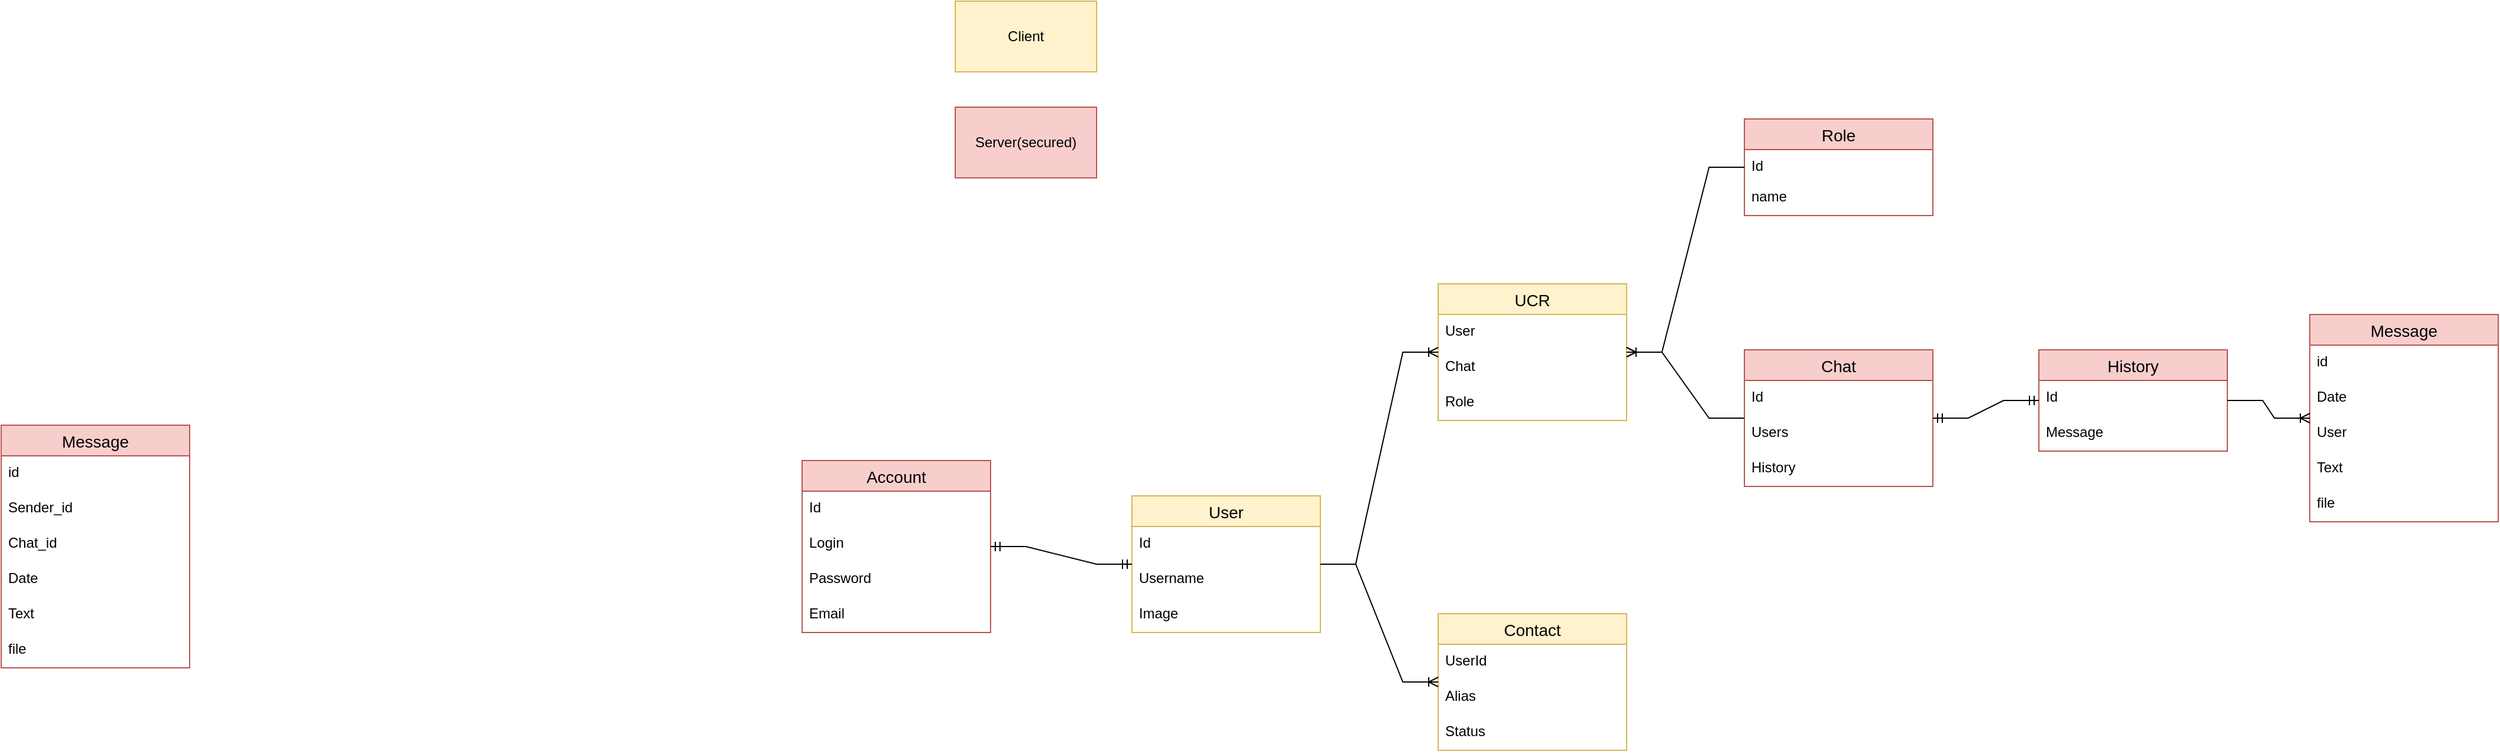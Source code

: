 <mxfile version="19.0.3" type="device" pages="6"><diagram id="R2lEEEUBdFMjLlhIrx00" name="DB"><mxGraphModel dx="2591" dy="898" grid="1" gridSize="10" guides="1" tooltips="1" connect="1" arrows="1" fold="1" page="1" pageScale="1" pageWidth="1169" pageHeight="827" background="#FFFFFF" math="0" shadow="0" extFonts="Permanent Marker^https://fonts.googleapis.com/css?family=Permanent+Marker"><root><mxCell id="0"/><mxCell id="1" parent="0"/><mxCell id="-1a0NbilGrQ_6agDPdfm-17" value="User" style="swimlane;fontStyle=0;childLayout=stackLayout;horizontal=1;startSize=26;horizontalStack=0;resizeParent=1;resizeParentMax=0;resizeLast=0;collapsible=1;marginBottom=0;align=center;fontSize=14;fillColor=#fff2cc;strokeColor=#d6b656;" parent="1" vertex="1"><mxGeometry y="460" width="160" height="116" as="geometry"/></mxCell><mxCell id="-1a0NbilGrQ_6agDPdfm-18" value="Id" style="text;strokeColor=none;fillColor=none;spacingLeft=4;spacingRight=4;overflow=hidden;rotatable=0;points=[[0,0.5],[1,0.5]];portConstraint=eastwest;fontSize=12;" parent="-1a0NbilGrQ_6agDPdfm-17" vertex="1"><mxGeometry y="26" width="160" height="30" as="geometry"/></mxCell><mxCell id="-1a0NbilGrQ_6agDPdfm-19" value="Username " style="text;strokeColor=none;fillColor=none;spacingLeft=4;spacingRight=4;overflow=hidden;rotatable=0;points=[[0,0.5],[1,0.5]];portConstraint=eastwest;fontSize=12;" parent="-1a0NbilGrQ_6agDPdfm-17" vertex="1"><mxGeometry y="56" width="160" height="30" as="geometry"/></mxCell><mxCell id="8l3aoDlcYQnAMy_f-E5n-1" value="Image" style="text;strokeColor=none;fillColor=none;spacingLeft=4;spacingRight=4;overflow=hidden;rotatable=0;points=[[0,0.5],[1,0.5]];portConstraint=eastwest;fontSize=12;" parent="-1a0NbilGrQ_6agDPdfm-17" vertex="1"><mxGeometry y="86" width="160" height="30" as="geometry"/></mxCell><mxCell id="-1a0NbilGrQ_6agDPdfm-21" value="Role" style="swimlane;fontStyle=0;childLayout=stackLayout;horizontal=1;startSize=26;horizontalStack=0;resizeParent=1;resizeParentMax=0;resizeLast=0;collapsible=1;marginBottom=0;align=center;fontSize=14;fillColor=#f8cecc;strokeColor=#b85450;" parent="1" vertex="1"><mxGeometry x="520" y="140" width="160" height="82" as="geometry"/></mxCell><mxCell id="-1a0NbilGrQ_6agDPdfm-22" value="Id" style="text;strokeColor=none;fillColor=none;spacingLeft=4;spacingRight=4;overflow=hidden;rotatable=0;points=[[0,0.5],[1,0.5]];portConstraint=eastwest;fontSize=12;" parent="-1a0NbilGrQ_6agDPdfm-21" vertex="1"><mxGeometry y="26" width="160" height="26" as="geometry"/></mxCell><mxCell id="-1a0NbilGrQ_6agDPdfm-23" value="name" style="text;strokeColor=none;fillColor=none;spacingLeft=4;spacingRight=4;overflow=hidden;rotatable=0;points=[[0,0.5],[1,0.5]];portConstraint=eastwest;fontSize=12;" parent="-1a0NbilGrQ_6agDPdfm-21" vertex="1"><mxGeometry y="52" width="160" height="30" as="geometry"/></mxCell><mxCell id="cyFJvBOJ71rGkiXKfTyn-1" value="Chat" style="swimlane;fontStyle=0;childLayout=stackLayout;horizontal=1;startSize=26;horizontalStack=0;resizeParent=1;resizeParentMax=0;resizeLast=0;collapsible=1;marginBottom=0;align=center;fontSize=14;fillColor=#f8cecc;strokeColor=#b85450;" parent="1" vertex="1"><mxGeometry x="520" y="336" width="160" height="116" as="geometry"/></mxCell><mxCell id="cyFJvBOJ71rGkiXKfTyn-2" value="Id" style="text;strokeColor=none;fillColor=none;spacingLeft=4;spacingRight=4;overflow=hidden;rotatable=0;points=[[0,0.5],[1,0.5]];portConstraint=eastwest;fontSize=12;" parent="cyFJvBOJ71rGkiXKfTyn-1" vertex="1"><mxGeometry y="26" width="160" height="30" as="geometry"/></mxCell><mxCell id="cyFJvBOJ71rGkiXKfTyn-3" value="Users" style="text;strokeColor=none;fillColor=none;spacingLeft=4;spacingRight=4;overflow=hidden;rotatable=0;points=[[0,0.5],[1,0.5]];portConstraint=eastwest;fontSize=12;" parent="cyFJvBOJ71rGkiXKfTyn-1" vertex="1"><mxGeometry y="56" width="160" height="30" as="geometry"/></mxCell><mxCell id="cyFJvBOJ71rGkiXKfTyn-4" value="History" style="text;strokeColor=none;fillColor=none;spacingLeft=4;spacingRight=4;overflow=hidden;rotatable=0;points=[[0,0.5],[1,0.5]];portConstraint=eastwest;fontSize=12;" parent="cyFJvBOJ71rGkiXKfTyn-1" vertex="1"><mxGeometry y="86" width="160" height="30" as="geometry"/></mxCell><mxCell id="cyFJvBOJ71rGkiXKfTyn-5" value="UCR" style="swimlane;fontStyle=0;childLayout=stackLayout;horizontal=1;startSize=26;horizontalStack=0;resizeParent=1;resizeParentMax=0;resizeLast=0;collapsible=1;marginBottom=0;align=center;fontSize=14;fillColor=#fff2cc;strokeColor=#d6b656;" parent="1" vertex="1"><mxGeometry x="260" y="280" width="160" height="116" as="geometry"/></mxCell><mxCell id="cyFJvBOJ71rGkiXKfTyn-6" value="User" style="text;strokeColor=none;fillColor=none;spacingLeft=4;spacingRight=4;overflow=hidden;rotatable=0;points=[[0,0.5],[1,0.5]];portConstraint=eastwest;fontSize=12;" parent="cyFJvBOJ71rGkiXKfTyn-5" vertex="1"><mxGeometry y="26" width="160" height="30" as="geometry"/></mxCell><mxCell id="cyFJvBOJ71rGkiXKfTyn-7" value="Chat" style="text;strokeColor=none;fillColor=none;spacingLeft=4;spacingRight=4;overflow=hidden;rotatable=0;points=[[0,0.5],[1,0.5]];portConstraint=eastwest;fontSize=12;" parent="cyFJvBOJ71rGkiXKfTyn-5" vertex="1"><mxGeometry y="56" width="160" height="30" as="geometry"/></mxCell><mxCell id="cyFJvBOJ71rGkiXKfTyn-24" value="Role" style="text;strokeColor=none;fillColor=none;spacingLeft=4;spacingRight=4;overflow=hidden;rotatable=0;points=[[0,0.5],[1,0.5]];portConstraint=eastwest;fontSize=12;" parent="cyFJvBOJ71rGkiXKfTyn-5" vertex="1"><mxGeometry y="86" width="160" height="30" as="geometry"/></mxCell><mxCell id="cyFJvBOJ71rGkiXKfTyn-9" value="History" style="swimlane;fontStyle=0;childLayout=stackLayout;horizontal=1;startSize=26;horizontalStack=0;resizeParent=1;resizeParentMax=0;resizeLast=0;collapsible=1;marginBottom=0;align=center;fontSize=14;fillColor=#f8cecc;strokeColor=#b85450;" parent="1" vertex="1"><mxGeometry x="770" y="336" width="160" height="86" as="geometry"/></mxCell><mxCell id="cyFJvBOJ71rGkiXKfTyn-10" value="Id" style="text;strokeColor=none;fillColor=none;spacingLeft=4;spacingRight=4;overflow=hidden;rotatable=0;points=[[0,0.5],[1,0.5]];portConstraint=eastwest;fontSize=12;" parent="cyFJvBOJ71rGkiXKfTyn-9" vertex="1"><mxGeometry y="26" width="160" height="30" as="geometry"/></mxCell><mxCell id="cyFJvBOJ71rGkiXKfTyn-12" value="Message" style="text;strokeColor=none;fillColor=none;spacingLeft=4;spacingRight=4;overflow=hidden;rotatable=0;points=[[0,0.5],[1,0.5]];portConstraint=eastwest;fontSize=12;" parent="cyFJvBOJ71rGkiXKfTyn-9" vertex="1"><mxGeometry y="56" width="160" height="30" as="geometry"/></mxCell><mxCell id="cyFJvBOJ71rGkiXKfTyn-14" value="Message" style="swimlane;fontStyle=0;childLayout=stackLayout;horizontal=1;startSize=26;horizontalStack=0;resizeParent=1;resizeParentMax=0;resizeLast=0;collapsible=1;marginBottom=0;align=center;fontSize=14;fillColor=#f8cecc;strokeColor=#b85450;" parent="1" vertex="1"><mxGeometry x="1000" y="306" width="160" height="176" as="geometry"/></mxCell><mxCell id="cyFJvBOJ71rGkiXKfTyn-15" value="id" style="text;strokeColor=none;fillColor=none;spacingLeft=4;spacingRight=4;overflow=hidden;rotatable=0;points=[[0,0.5],[1,0.5]];portConstraint=eastwest;fontSize=12;" parent="cyFJvBOJ71rGkiXKfTyn-14" vertex="1"><mxGeometry y="26" width="160" height="30" as="geometry"/></mxCell><mxCell id="cyFJvBOJ71rGkiXKfTyn-16" value="Date" style="text;strokeColor=none;fillColor=none;spacingLeft=4;spacingRight=4;overflow=hidden;rotatable=0;points=[[0,0.5],[1,0.5]];portConstraint=eastwest;fontSize=12;" parent="cyFJvBOJ71rGkiXKfTyn-14" vertex="1"><mxGeometry y="56" width="160" height="30" as="geometry"/></mxCell><mxCell id="cyFJvBOJ71rGkiXKfTyn-17" value="User" style="text;strokeColor=none;fillColor=none;spacingLeft=4;spacingRight=4;overflow=hidden;rotatable=0;points=[[0,0.5],[1,0.5]];portConstraint=eastwest;fontSize=12;" parent="cyFJvBOJ71rGkiXKfTyn-14" vertex="1"><mxGeometry y="86" width="160" height="30" as="geometry"/></mxCell><mxCell id="cyFJvBOJ71rGkiXKfTyn-18" value="Text" style="text;strokeColor=none;fillColor=none;spacingLeft=4;spacingRight=4;overflow=hidden;rotatable=0;points=[[0,0.5],[1,0.5]];portConstraint=eastwest;fontSize=12;" parent="cyFJvBOJ71rGkiXKfTyn-14" vertex="1"><mxGeometry y="116" width="160" height="30" as="geometry"/></mxCell><mxCell id="AOAYoX24i0HoAqSOP0EP-1" value="file" style="text;strokeColor=none;fillColor=none;spacingLeft=4;spacingRight=4;overflow=hidden;rotatable=0;points=[[0,0.5],[1,0.5]];portConstraint=eastwest;fontSize=12;" parent="cyFJvBOJ71rGkiXKfTyn-14" vertex="1"><mxGeometry y="146" width="160" height="30" as="geometry"/></mxCell><mxCell id="cyFJvBOJ71rGkiXKfTyn-19" value="" style="edgeStyle=entityRelationEdgeStyle;fontSize=12;html=1;endArrow=ERoneToMany;rounded=0;" parent="1" source="cyFJvBOJ71rGkiXKfTyn-9" target="cyFJvBOJ71rGkiXKfTyn-14" edge="1"><mxGeometry width="100" height="100" relative="1" as="geometry"><mxPoint x="820" y="700" as="sourcePoint"/><mxPoint x="920" y="600" as="targetPoint"/></mxGeometry></mxCell><mxCell id="cyFJvBOJ71rGkiXKfTyn-20" value="" style="edgeStyle=entityRelationEdgeStyle;fontSize=12;html=1;endArrow=ERmandOne;startArrow=ERmandOne;rounded=0;" parent="1" source="cyFJvBOJ71rGkiXKfTyn-1" target="cyFJvBOJ71rGkiXKfTyn-9" edge="1"><mxGeometry width="100" height="100" relative="1" as="geometry"><mxPoint x="760" y="650" as="sourcePoint"/><mxPoint x="860" y="550" as="targetPoint"/></mxGeometry></mxCell><mxCell id="cyFJvBOJ71rGkiXKfTyn-21" value="" style="edgeStyle=entityRelationEdgeStyle;fontSize=12;html=1;endArrow=ERoneToMany;rounded=0;" parent="1" source="cyFJvBOJ71rGkiXKfTyn-1" target="cyFJvBOJ71rGkiXKfTyn-5" edge="1"><mxGeometry width="100" height="100" relative="1" as="geometry"><mxPoint x="420" y="590" as="sourcePoint"/><mxPoint x="520" y="490" as="targetPoint"/></mxGeometry></mxCell><mxCell id="cyFJvBOJ71rGkiXKfTyn-23" value="" style="edgeStyle=entityRelationEdgeStyle;fontSize=12;html=1;endArrow=ERoneToMany;rounded=0;" parent="1" source="-1a0NbilGrQ_6agDPdfm-17" target="cyFJvBOJ71rGkiXKfTyn-5" edge="1"><mxGeometry width="100" height="100" relative="1" as="geometry"><mxPoint x="240" y="640" as="sourcePoint"/><mxPoint x="340" y="540" as="targetPoint"/></mxGeometry></mxCell><mxCell id="cyFJvBOJ71rGkiXKfTyn-29" value="" style="edgeStyle=entityRelationEdgeStyle;fontSize=12;html=1;endArrow=ERoneToMany;rounded=0;" parent="1" source="-1a0NbilGrQ_6agDPdfm-21" target="cyFJvBOJ71rGkiXKfTyn-5" edge="1"><mxGeometry width="100" height="100" relative="1" as="geometry"><mxPoint x="490" y="280" as="sourcePoint"/><mxPoint x="320" y="123" as="targetPoint"/></mxGeometry></mxCell><mxCell id="qBEAsmjz6KWp6QsZXKsI-2" value="Account" style="swimlane;fontStyle=0;childLayout=stackLayout;horizontal=1;startSize=26;horizontalStack=0;resizeParent=1;resizeParentMax=0;resizeLast=0;collapsible=1;marginBottom=0;align=center;fontSize=14;fillColor=#f8cecc;strokeColor=#b85450;" parent="1" vertex="1"><mxGeometry x="-280" y="430" width="160" height="146" as="geometry"/></mxCell><mxCell id="qBEAsmjz6KWp6QsZXKsI-7" value="Id" style="text;strokeColor=none;fillColor=none;spacingLeft=4;spacingRight=4;overflow=hidden;rotatable=0;points=[[0,0.5],[1,0.5]];portConstraint=eastwest;fontSize=12;" parent="qBEAsmjz6KWp6QsZXKsI-2" vertex="1"><mxGeometry y="26" width="160" height="30" as="geometry"/></mxCell><mxCell id="qBEAsmjz6KWp6QsZXKsI-3" value="Login" style="text;strokeColor=none;fillColor=none;spacingLeft=4;spacingRight=4;overflow=hidden;rotatable=0;points=[[0,0.5],[1,0.5]];portConstraint=eastwest;fontSize=12;" parent="qBEAsmjz6KWp6QsZXKsI-2" vertex="1"><mxGeometry y="56" width="160" height="30" as="geometry"/></mxCell><mxCell id="qBEAsmjz6KWp6QsZXKsI-4" value="Password" style="text;strokeColor=none;fillColor=none;spacingLeft=4;spacingRight=4;overflow=hidden;rotatable=0;points=[[0,0.5],[1,0.5]];portConstraint=eastwest;fontSize=12;" parent="qBEAsmjz6KWp6QsZXKsI-2" vertex="1"><mxGeometry y="86" width="160" height="30" as="geometry"/></mxCell><mxCell id="qBEAsmjz6KWp6QsZXKsI-5" value="Email" style="text;strokeColor=none;fillColor=none;spacingLeft=4;spacingRight=4;overflow=hidden;rotatable=0;points=[[0,0.5],[1,0.5]];portConstraint=eastwest;fontSize=12;" parent="qBEAsmjz6KWp6QsZXKsI-2" vertex="1"><mxGeometry y="116" width="160" height="30" as="geometry"/></mxCell><mxCell id="qBEAsmjz6KWp6QsZXKsI-6" value="" style="edgeStyle=entityRelationEdgeStyle;fontSize=12;html=1;endArrow=ERmandOne;startArrow=ERmandOne;rounded=0;" parent="1" source="qBEAsmjz6KWp6QsZXKsI-2" target="-1a0NbilGrQ_6agDPdfm-17" edge="1"><mxGeometry width="100" height="100" relative="1" as="geometry"><mxPoint x="-10" y="690" as="sourcePoint"/><mxPoint x="90" y="590" as="targetPoint"/></mxGeometry></mxCell><mxCell id="qBEAsmjz6KWp6QsZXKsI-9" value="Contact" style="swimlane;fontStyle=0;childLayout=stackLayout;horizontal=1;startSize=26;horizontalStack=0;resizeParent=1;resizeParentMax=0;resizeLast=0;collapsible=1;marginBottom=0;align=center;fontSize=14;fillColor=#fff2cc;strokeColor=#d6b656;" parent="1" vertex="1"><mxGeometry x="260" y="560" width="160" height="116" as="geometry"/></mxCell><mxCell id="qBEAsmjz6KWp6QsZXKsI-10" value="UserId" style="text;strokeColor=none;fillColor=none;spacingLeft=4;spacingRight=4;overflow=hidden;rotatable=0;points=[[0,0.5],[1,0.5]];portConstraint=eastwest;fontSize=12;" parent="qBEAsmjz6KWp6QsZXKsI-9" vertex="1"><mxGeometry y="26" width="160" height="30" as="geometry"/></mxCell><mxCell id="qBEAsmjz6KWp6QsZXKsI-15" value="Alias" style="text;strokeColor=none;fillColor=none;spacingLeft=4;spacingRight=4;overflow=hidden;rotatable=0;points=[[0,0.5],[1,0.5]];portConstraint=eastwest;fontSize=12;" parent="qBEAsmjz6KWp6QsZXKsI-9" vertex="1"><mxGeometry y="56" width="160" height="30" as="geometry"/></mxCell><mxCell id="8l3aoDlcYQnAMy_f-E5n-3" value="Status" style="text;strokeColor=none;fillColor=none;spacingLeft=4;spacingRight=4;overflow=hidden;rotatable=0;points=[[0,0.5],[1,0.5]];portConstraint=eastwest;fontSize=12;" parent="qBEAsmjz6KWp6QsZXKsI-9" vertex="1"><mxGeometry y="86" width="160" height="30" as="geometry"/></mxCell><mxCell id="qBEAsmjz6KWp6QsZXKsI-13" value="" style="edgeStyle=entityRelationEdgeStyle;fontSize=12;html=1;endArrow=ERoneToMany;rounded=0;" parent="1" source="-1a0NbilGrQ_6agDPdfm-17" target="qBEAsmjz6KWp6QsZXKsI-9" edge="1"><mxGeometry width="100" height="100" relative="1" as="geometry"><mxPoint x="-10" y="750" as="sourcePoint"/><mxPoint x="90" y="650" as="targetPoint"/></mxGeometry></mxCell><mxCell id="qBEAsmjz6KWp6QsZXKsI-27" value="Client" style="whiteSpace=wrap;html=1;fillColor=#fff2cc;strokeColor=#d6b656;" parent="1" vertex="1"><mxGeometry x="-150" y="40" width="120" height="60" as="geometry"/></mxCell><mxCell id="qBEAsmjz6KWp6QsZXKsI-28" value="Server(secured)" style="whiteSpace=wrap;html=1;fillColor=#f8cecc;strokeColor=#b85450;" parent="1" vertex="1"><mxGeometry x="-150" y="130" width="120" height="60" as="geometry"/></mxCell><mxCell id="NZUuyWkwzVSbEr2UtU-v-1" value="Message" style="swimlane;fontStyle=0;childLayout=stackLayout;horizontal=1;startSize=26;horizontalStack=0;resizeParent=1;resizeParentMax=0;resizeLast=0;collapsible=1;marginBottom=0;align=center;fontSize=14;fillColor=#f8cecc;strokeColor=#b85450;" parent="1" vertex="1"><mxGeometry x="-960" y="400" width="160" height="206" as="geometry"/></mxCell><mxCell id="NZUuyWkwzVSbEr2UtU-v-2" value="id" style="text;strokeColor=none;fillColor=none;spacingLeft=4;spacingRight=4;overflow=hidden;rotatable=0;points=[[0,0.5],[1,0.5]];portConstraint=eastwest;fontSize=12;" parent="NZUuyWkwzVSbEr2UtU-v-1" vertex="1"><mxGeometry y="26" width="160" height="30" as="geometry"/></mxCell><mxCell id="NZUuyWkwzVSbEr2UtU-v-4" value="Sender_id" style="text;strokeColor=none;fillColor=none;spacingLeft=4;spacingRight=4;overflow=hidden;rotatable=0;points=[[0,0.5],[1,0.5]];portConstraint=eastwest;fontSize=12;" parent="NZUuyWkwzVSbEr2UtU-v-1" vertex="1"><mxGeometry y="56" width="160" height="30" as="geometry"/></mxCell><mxCell id="NZUuyWkwzVSbEr2UtU-v-7" value="Chat_id" style="text;strokeColor=none;fillColor=none;spacingLeft=4;spacingRight=4;overflow=hidden;rotatable=0;points=[[0,0.5],[1,0.5]];portConstraint=eastwest;fontSize=12;" parent="NZUuyWkwzVSbEr2UtU-v-1" vertex="1"><mxGeometry y="86" width="160" height="30" as="geometry"/></mxCell><mxCell id="NZUuyWkwzVSbEr2UtU-v-3" value="Date" style="text;strokeColor=none;fillColor=none;spacingLeft=4;spacingRight=4;overflow=hidden;rotatable=0;points=[[0,0.5],[1,0.5]];portConstraint=eastwest;fontSize=12;" parent="NZUuyWkwzVSbEr2UtU-v-1" vertex="1"><mxGeometry y="116" width="160" height="30" as="geometry"/></mxCell><mxCell id="NZUuyWkwzVSbEr2UtU-v-5" value="Text" style="text;strokeColor=none;fillColor=none;spacingLeft=4;spacingRight=4;overflow=hidden;rotatable=0;points=[[0,0.5],[1,0.5]];portConstraint=eastwest;fontSize=12;" parent="NZUuyWkwzVSbEr2UtU-v-1" vertex="1"><mxGeometry y="146" width="160" height="30" as="geometry"/></mxCell><mxCell id="NZUuyWkwzVSbEr2UtU-v-6" value="file" style="text;strokeColor=none;fillColor=none;spacingLeft=4;spacingRight=4;overflow=hidden;rotatable=0;points=[[0,0.5],[1,0.5]];portConstraint=eastwest;fontSize=12;" parent="NZUuyWkwzVSbEr2UtU-v-1" vertex="1"><mxGeometry y="176" width="160" height="30" as="geometry"/></mxCell></root></mxGraphModel></diagram><diagram id="mkOMO_T_XDhBKNaTzUGB" name="NetworkArch"><mxGraphModel dx="1422" dy="898" grid="1" gridSize="10" guides="1" tooltips="1" connect="1" arrows="1" fold="1" page="1" pageScale="1" pageWidth="1169" pageHeight="827" math="0" shadow="0"><root><mxCell id="0"/><mxCell id="1" parent="0"/><mxCell id="C7lolijvapM4nJcgPkDu-3" value="" style="rounded=0;whiteSpace=wrap;html=1;" parent="1" vertex="1"><mxGeometry x="170" y="260" width="610" height="290" as="geometry"/></mxCell><mxCell id="Gd_tLZE-hKotS54orOn5-16" value="Ethernet&lt;br&gt;&amp;lt;VariousAddresses&amp;gt;" style="ellipse;shape=cloud;whiteSpace=wrap;html=1;align=center;" parent="1" vertex="1"><mxGeometry x="10" y="560" width="640" height="340" as="geometry"/></mxCell><mxCell id="Gd_tLZE-hKotS54orOn5-1" value="Client&lt;br&gt;[Default]&lt;br&gt;&amp;lt;addr1&amp;gt;" style="whiteSpace=wrap;html=1;" parent="1" vertex="1"><mxGeometry x="150" y="650" width="120" height="60" as="geometry"/></mxCell><mxCell id="Gd_tLZE-hKotS54orOn5-8" style="edgeStyle=none;rounded=0;orthogonalLoop=1;jettySize=auto;html=1;endArrow=classic;endFill=1;" parent="1" source="Gd_tLZE-hKotS54orOn5-2" target="Gd_tLZE-hKotS54orOn5-20" edge="1"><mxGeometry relative="1" as="geometry"/></mxCell><mxCell id="Gd_tLZE-hKotS54orOn5-9" value="msg" style="edgeLabel;html=1;align=center;verticalAlign=middle;resizable=0;points=[];" parent="Gd_tLZE-hKotS54orOn5-8" vertex="1" connectable="0"><mxGeometry x="-0.16" y="-1" relative="1" as="geometry"><mxPoint as="offset"/></mxGeometry></mxCell><mxCell id="Gd_tLZE-hKotS54orOn5-2" value="Client&lt;br&gt;[Default]&lt;br&gt;&amp;lt;addr2&amp;gt;" style="whiteSpace=wrap;html=1;" parent="1" vertex="1"><mxGeometry x="290" y="650" width="120" height="60" as="geometry"/></mxCell><mxCell id="Gd_tLZE-hKotS54orOn5-3" value="Client&lt;br&gt;[Owner]&lt;br&gt;&amp;lt;addr3&amp;gt;" style="whiteSpace=wrap;html=1;" parent="1" vertex="1"><mxGeometry x="430" y="650" width="120" height="60" as="geometry"/></mxCell><mxCell id="Gd_tLZE-hKotS54orOn5-14" style="edgeStyle=none;rounded=0;orthogonalLoop=1;jettySize=auto;html=1;endArrow=classic;endFill=1;" parent="1" source="Gd_tLZE-hKotS54orOn5-20" target="Gd_tLZE-hKotS54orOn5-1" edge="1"><mxGeometry relative="1" as="geometry"/></mxCell><mxCell id="Gd_tLZE-hKotS54orOn5-15" value="msg" style="edgeLabel;html=1;align=center;verticalAlign=middle;resizable=0;points=[];" parent="Gd_tLZE-hKotS54orOn5-14" vertex="1" connectable="0"><mxGeometry x="0.236" y="1" relative="1" as="geometry"><mxPoint as="offset"/></mxGeometry></mxCell><mxCell id="Gd_tLZE-hKotS54orOn5-18" style="edgeStyle=none;rounded=0;orthogonalLoop=1;jettySize=auto;html=1;endArrow=classic;endFill=1;startArrow=classic;startFill=1;" parent="1" source="Gd_tLZE-hKotS54orOn5-20" target="Gd_tLZE-hKotS54orOn5-19" edge="1"><mxGeometry relative="1" as="geometry"/></mxCell><mxCell id="C7lolijvapM4nJcgPkDu-1" value="192.168.S.N/24 : n" style="text;html=1;align=center;verticalAlign=middle;resizable=0;points=[];autosize=1;strokeColor=none;fillColor=none;" parent="1" vertex="1"><mxGeometry x="505" y="350" width="120" height="20" as="geometry"/></mxCell><mxCell id="Gd_tLZE-hKotS54orOn5-10" style="edgeStyle=none;rounded=0;orthogonalLoop=1;jettySize=auto;html=1;endArrow=classic;endFill=1;" parent="1" source="Gd_tLZE-hKotS54orOn5-3" target="Gd_tLZE-hKotS54orOn5-20" edge="1"><mxGeometry relative="1" as="geometry"/></mxCell><mxCell id="Gd_tLZE-hKotS54orOn5-11" value="Command" style="edgeLabel;html=1;align=center;verticalAlign=middle;resizable=0;points=[];" parent="Gd_tLZE-hKotS54orOn5-10" vertex="1" connectable="0"><mxGeometry x="-0.185" y="-1" relative="1" as="geometry"><mxPoint as="offset"/></mxGeometry></mxCell><mxCell id="C7lolijvapM4nJcgPkDu-2" value="192.168.S.N/24 : n" style="text;html=1;align=center;verticalAlign=middle;resizable=0;points=[];autosize=1;strokeColor=none;fillColor=none;" parent="1" vertex="1"><mxGeometry x="300" y="330" width="120" height="20" as="geometry"/></mxCell><mxCell id="C7lolijvapM4nJcgPkDu-5" value="A.A.A.A:P (domain.name:port)" style="text;html=1;align=center;verticalAlign=middle;resizable=0;points=[];autosize=1;strokeColor=none;fillColor=none;" parent="1" vertex="1"><mxGeometry x="370" y="240" width="180" height="20" as="geometry"/></mxCell><mxCell id="C7lolijvapM4nJcgPkDu-6" value="" style="group" parent="1" vertex="1" connectable="0"><mxGeometry x="510" y="370" width="120" height="120" as="geometry"/></mxCell><mxCell id="Gd_tLZE-hKotS54orOn5-19" value="" style="rounded=0;whiteSpace=wrap;html=1;" parent="C7lolijvapM4nJcgPkDu-6" vertex="1"><mxGeometry width="120" height="120" as="geometry"/></mxCell><mxCell id="Gd_tLZE-hKotS54orOn5-17" value="DB" style="shape=cylinder3;whiteSpace=wrap;html=1;boundedLbl=1;backgroundOutline=1;size=15;" parent="C7lolijvapM4nJcgPkDu-6" vertex="1"><mxGeometry x="30" y="20" width="60" height="80" as="geometry"/></mxCell><mxCell id="C7lolijvapM4nJcgPkDu-7" value="" style="group" parent="1" vertex="1" connectable="0"><mxGeometry x="280" y="350" width="160" height="160" as="geometry"/></mxCell><mxCell id="Gd_tLZE-hKotS54orOn5-20" value="" style="whiteSpace=wrap;html=1;aspect=fixed;" parent="C7lolijvapM4nJcgPkDu-7" vertex="1"><mxGeometry width="160" height="160" as="geometry"/></mxCell><mxCell id="Gd_tLZE-hKotS54orOn5-4" value="Server" style="whiteSpace=wrap;html=1;" parent="C7lolijvapM4nJcgPkDu-7" vertex="1"><mxGeometry x="20" y="50" width="120" height="60" as="geometry"/></mxCell></root></mxGraphModel></diagram><diagram id="fiCpVvmgu555_2ztZCt7" name="app"><mxGraphModel dx="1422" dy="898" grid="1" gridSize="10" guides="1" tooltips="1" connect="1" arrows="1" fold="1" page="1" pageScale="1" pageWidth="1169" pageHeight="827" math="0" shadow="0"><root><mxCell id="0"/><mxCell id="1" parent="0"/><mxCell id="tfGvXuccSFA5jJRTufWh-2" style="edgeStyle=none;rounded=0;orthogonalLoop=1;jettySize=auto;html=1;startArrow=none;startFill=0;endArrow=classic;endFill=1;" parent="1" source="tfGvXuccSFA5jJRTufWh-1" target="tfGvXuccSFA5jJRTufWh-3" edge="1"><mxGeometry relative="1" as="geometry"><mxPoint x="320" y="160" as="targetPoint"/></mxGeometry></mxCell><mxCell id="tfGvXuccSFA5jJRTufWh-5" style="edgeStyle=none;rounded=0;orthogonalLoop=1;jettySize=auto;html=1;startArrow=none;startFill=0;endArrow=classic;endFill=1;" parent="1" source="tfGvXuccSFA5jJRTufWh-1" target="tfGvXuccSFA5jJRTufWh-4" edge="1"><mxGeometry relative="1" as="geometry"/></mxCell><mxCell id="tfGvXuccSFA5jJRTufWh-8" style="edgeStyle=none;rounded=0;orthogonalLoop=1;jettySize=auto;html=1;startArrow=none;startFill=0;endArrow=classic;endFill=1;" parent="1" source="tfGvXuccSFA5jJRTufWh-1" target="tfGvXuccSFA5jJRTufWh-7" edge="1"><mxGeometry relative="1" as="geometry"/></mxCell><mxCell id="tfGvXuccSFA5jJRTufWh-11" style="edgeStyle=none;rounded=0;orthogonalLoop=1;jettySize=auto;html=1;entryX=0;entryY=0.5;entryDx=0;entryDy=0;startArrow=none;startFill=0;endArrow=classic;endFill=1;" parent="1" source="tfGvXuccSFA5jJRTufWh-1" target="tfGvXuccSFA5jJRTufWh-6" edge="1"><mxGeometry relative="1" as="geometry"/></mxCell><mxCell id="tfGvXuccSFA5jJRTufWh-12" style="edgeStyle=none;rounded=0;orthogonalLoop=1;jettySize=auto;html=1;startArrow=none;startFill=0;endArrow=classic;endFill=1;" parent="1" source="tfGvXuccSFA5jJRTufWh-1" target="tfGvXuccSFA5jJRTufWh-9" edge="1"><mxGeometry relative="1" as="geometry"/></mxCell><mxCell id="tfGvXuccSFA5jJRTufWh-17" style="edgeStyle=none;rounded=0;orthogonalLoop=1;jettySize=auto;html=1;startArrow=none;startFill=0;endArrow=classic;endFill=1;" parent="1" source="tfGvXuccSFA5jJRTufWh-1" target="tfGvXuccSFA5jJRTufWh-13" edge="1"><mxGeometry relative="1" as="geometry"/></mxCell><mxCell id="tfGvXuccSFA5jJRTufWh-18" style="edgeStyle=none;rounded=0;orthogonalLoop=1;jettySize=auto;html=1;startArrow=none;startFill=0;endArrow=classic;endFill=1;" parent="1" source="tfGvXuccSFA5jJRTufWh-1" target="tfGvXuccSFA5jJRTufWh-14" edge="1"><mxGeometry relative="1" as="geometry"/></mxCell><mxCell id="v2KDYQw2tWn0BY-K95_2-2" style="rounded=0;orthogonalLoop=1;jettySize=auto;html=1;startArrow=none;startFill=0;endArrow=classic;endFill=1;" parent="1" source="tfGvXuccSFA5jJRTufWh-1" target="v2KDYQw2tWn0BY-K95_2-1" edge="1"><mxGeometry relative="1" as="geometry"/></mxCell><mxCell id="tfGvXuccSFA5jJRTufWh-1" value="user" style="whiteSpace=wrap;html=1;" parent="1" vertex="1"><mxGeometry x="120" y="210" width="120" height="60" as="geometry"/></mxCell><mxCell id="tfGvXuccSFA5jJRTufWh-3" value="Send msg" style="whiteSpace=wrap;html=1;" parent="1" vertex="1"><mxGeometry x="320" y="130" width="120" height="60" as="geometry"/></mxCell><mxCell id="tfGvXuccSFA5jJRTufWh-4" value="Recive msg" style="whiteSpace=wrap;html=1;" parent="1" vertex="1"><mxGeometry x="320" y="210" width="120" height="60" as="geometry"/></mxCell><mxCell id="tfGvXuccSFA5jJRTufWh-6" value="Delete user from chat" style="whiteSpace=wrap;html=1;" parent="1" vertex="1"><mxGeometry x="320" y="384" width="120" height="60" as="geometry"/></mxCell><mxCell id="tfGvXuccSFA5jJRTufWh-7" value="CreateChat" style="whiteSpace=wrap;html=1;" parent="1" vertex="1"><mxGeometry x="320" y="300" width="120" height="60" as="geometry"/></mxCell><mxCell id="tfGvXuccSFA5jJRTufWh-9" value="Add user to chat" style="whiteSpace=wrap;html=1;" parent="1" vertex="1"><mxGeometry x="220" y="470" width="120" height="60" as="geometry"/></mxCell><mxCell id="tfGvXuccSFA5jJRTufWh-13" value="DeleteMsg from chat" style="whiteSpace=wrap;html=1;" parent="1" vertex="1"><mxGeometry x="130" y="550" width="120" height="60" as="geometry"/></mxCell><mxCell id="tfGvXuccSFA5jJRTufWh-14" value="Edit msg from chat" style="whiteSpace=wrap;html=1;" parent="1" vertex="1"><mxGeometry x="10" y="450" width="120" height="60" as="geometry"/></mxCell><mxCell id="tfGvXuccSFA5jJRTufWh-24" style="edgeStyle=none;rounded=0;orthogonalLoop=1;jettySize=auto;html=1;startArrow=none;startFill=0;endArrow=diamondThin;endFill=1;" parent="1" source="tfGvXuccSFA5jJRTufWh-19" target="tfGvXuccSFA5jJRTufWh-23" edge="1"><mxGeometry relative="1" as="geometry"/></mxCell><mxCell id="tfGvXuccSFA5jJRTufWh-19" value="Users" style="swimlane;fontStyle=0;childLayout=stackLayout;horizontal=1;startSize=30;horizontalStack=0;resizeParent=1;resizeParentMax=0;resizeLast=0;collapsible=1;marginBottom=0;" parent="1" vertex="1"><mxGeometry x="900" y="160" width="140" height="120" as="geometry"/></mxCell><mxCell id="tfGvXuccSFA5jJRTufWh-20" value="Item 1" style="text;strokeColor=none;fillColor=none;align=left;verticalAlign=middle;spacingLeft=4;spacingRight=4;overflow=hidden;points=[[0,0.5],[1,0.5]];portConstraint=eastwest;rotatable=0;" parent="tfGvXuccSFA5jJRTufWh-19" vertex="1"><mxGeometry y="30" width="140" height="30" as="geometry"/></mxCell><mxCell id="tfGvXuccSFA5jJRTufWh-21" value="Item 2" style="text;strokeColor=none;fillColor=none;align=left;verticalAlign=middle;spacingLeft=4;spacingRight=4;overflow=hidden;points=[[0,0.5],[1,0.5]];portConstraint=eastwest;rotatable=0;" parent="tfGvXuccSFA5jJRTufWh-19" vertex="1"><mxGeometry y="60" width="140" height="30" as="geometry"/></mxCell><mxCell id="tfGvXuccSFA5jJRTufWh-22" value="Item 3" style="text;strokeColor=none;fillColor=none;align=left;verticalAlign=middle;spacingLeft=4;spacingRight=4;overflow=hidden;points=[[0,0.5],[1,0.5]];portConstraint=eastwest;rotatable=0;" parent="tfGvXuccSFA5jJRTufWh-19" vertex="1"><mxGeometry y="90" width="140" height="30" as="geometry"/></mxCell><mxCell id="tfGvXuccSFA5jJRTufWh-23" value="Chat" style="rounded=0;whiteSpace=wrap;html=1;" parent="1" vertex="1"><mxGeometry x="730" y="330" width="120" height="60" as="geometry"/></mxCell><mxCell id="tfGvXuccSFA5jJRTufWh-29" style="edgeStyle=none;rounded=0;orthogonalLoop=1;jettySize=auto;html=1;startArrow=none;startFill=0;endArrow=diamondThin;endFill=1;" parent="1" source="tfGvXuccSFA5jJRTufWh-25" target="tfGvXuccSFA5jJRTufWh-23" edge="1"><mxGeometry relative="1" as="geometry"/></mxCell><mxCell id="tfGvXuccSFA5jJRTufWh-25" value="Messages" style="swimlane;fontStyle=0;childLayout=stackLayout;horizontal=1;startSize=30;horizontalStack=0;resizeParent=1;resizeParentMax=0;resizeLast=0;collapsible=1;marginBottom=0;" parent="1" vertex="1"><mxGeometry x="900" y="430" width="140" height="120" as="geometry"/></mxCell><mxCell id="tfGvXuccSFA5jJRTufWh-26" value="Item 1" style="text;strokeColor=none;fillColor=none;align=left;verticalAlign=middle;spacingLeft=4;spacingRight=4;overflow=hidden;points=[[0,0.5],[1,0.5]];portConstraint=eastwest;rotatable=0;" parent="tfGvXuccSFA5jJRTufWh-25" vertex="1"><mxGeometry y="30" width="140" height="30" as="geometry"/></mxCell><mxCell id="tfGvXuccSFA5jJRTufWh-27" value="Item 2" style="text;strokeColor=none;fillColor=none;align=left;verticalAlign=middle;spacingLeft=4;spacingRight=4;overflow=hidden;points=[[0,0.5],[1,0.5]];portConstraint=eastwest;rotatable=0;" parent="tfGvXuccSFA5jJRTufWh-25" vertex="1"><mxGeometry y="60" width="140" height="30" as="geometry"/></mxCell><mxCell id="tfGvXuccSFA5jJRTufWh-28" value="Item 3" style="text;strokeColor=none;fillColor=none;align=left;verticalAlign=middle;spacingLeft=4;spacingRight=4;overflow=hidden;points=[[0,0.5],[1,0.5]];portConstraint=eastwest;rotatable=0;" parent="tfGvXuccSFA5jJRTufWh-25" vertex="1"><mxGeometry y="90" width="140" height="30" as="geometry"/></mxCell><mxCell id="tfGvXuccSFA5jJRTufWh-34" style="edgeStyle=none;rounded=0;orthogonalLoop=1;jettySize=auto;html=1;startArrow=none;startFill=0;endArrow=diamondThin;endFill=1;" parent="1" source="tfGvXuccSFA5jJRTufWh-30" target="tfGvXuccSFA5jJRTufWh-23" edge="1"><mxGeometry relative="1" as="geometry"/></mxCell><mxCell id="tfGvXuccSFA5jJRTufWh-30" value="Roles" style="swimlane;fontStyle=0;childLayout=stackLayout;horizontal=1;startSize=30;horizontalStack=0;resizeParent=1;resizeParentMax=0;resizeLast=0;collapsible=1;marginBottom=0;" parent="1" vertex="1"><mxGeometry x="900" y="300" width="140" height="120" as="geometry"><mxRectangle x="900" y="300" width="60" height="30" as="alternateBounds"/></mxGeometry></mxCell><mxCell id="tfGvXuccSFA5jJRTufWh-31" value="Item 1" style="text;strokeColor=none;fillColor=none;align=left;verticalAlign=middle;spacingLeft=4;spacingRight=4;overflow=hidden;points=[[0,0.5],[1,0.5]];portConstraint=eastwest;rotatable=0;" parent="tfGvXuccSFA5jJRTufWh-30" vertex="1"><mxGeometry y="30" width="140" height="30" as="geometry"/></mxCell><mxCell id="tfGvXuccSFA5jJRTufWh-32" value="Item 2" style="text;strokeColor=none;fillColor=none;align=left;verticalAlign=middle;spacingLeft=4;spacingRight=4;overflow=hidden;points=[[0,0.5],[1,0.5]];portConstraint=eastwest;rotatable=0;" parent="tfGvXuccSFA5jJRTufWh-30" vertex="1"><mxGeometry y="60" width="140" height="30" as="geometry"/></mxCell><mxCell id="tfGvXuccSFA5jJRTufWh-33" value="Item 3" style="text;strokeColor=none;fillColor=none;align=left;verticalAlign=middle;spacingLeft=4;spacingRight=4;overflow=hidden;points=[[0,0.5],[1,0.5]];portConstraint=eastwest;rotatable=0;" parent="tfGvXuccSFA5jJRTufWh-30" vertex="1"><mxGeometry y="90" width="140" height="30" as="geometry"/></mxCell><mxCell id="v2KDYQw2tWn0BY-K95_2-1" value="Add Role to User" style="whiteSpace=wrap;html=1;" parent="1" vertex="1"><mxGeometry x="290" y="50" width="120" height="60" as="geometry"/></mxCell><mxCell id="UE0V5kr5ELpkdJAfSEYi-1" style="edgeStyle=none;rounded=0;orthogonalLoop=1;jettySize=auto;html=1;startArrow=none;startFill=0;endArrow=classic;endFill=1;exitX=0;exitY=0.75;exitDx=0;exitDy=0;entryX=0.75;entryY=0;entryDx=0;entryDy=0;" parent="1" source="UE0V5kr5ELpkdJAfSEYi-4" target="UE0V5kr5ELpkdJAfSEYi-6" edge="1"><mxGeometry relative="1" as="geometry"/></mxCell><mxCell id="UE0V5kr5ELpkdJAfSEYi-2" style="edgeStyle=none;rounded=0;orthogonalLoop=1;jettySize=auto;html=1;entryX=0;entryY=0.25;entryDx=0;entryDy=0;startArrow=none;startFill=0;endArrow=classic;endFill=1;" parent="1" source="UE0V5kr5ELpkdJAfSEYi-4" target="UE0V5kr5ELpkdJAfSEYi-8" edge="1"><mxGeometry relative="1" as="geometry"/></mxCell><mxCell id="UE0V5kr5ELpkdJAfSEYi-3" style="edgeStyle=none;rounded=0;orthogonalLoop=1;jettySize=auto;html=1;entryX=0;entryY=0.5;entryDx=0;entryDy=0;startArrow=none;startFill=0;endArrow=classic;endFill=1;" parent="1" source="UE0V5kr5ELpkdJAfSEYi-4" target="UE0V5kr5ELpkdJAfSEYi-9" edge="1"><mxGeometry relative="1" as="geometry"/></mxCell><mxCell id="UE0V5kr5ELpkdJAfSEYi-4" value="[Startup]&lt;br&gt;MainWIndow" style="whiteSpace=wrap;html=1;" parent="1" vertex="1"><mxGeometry x="180" y="910" width="120" height="60" as="geometry"/></mxCell><mxCell id="UE0V5kr5ELpkdJAfSEYi-5" style="edgeStyle=none;rounded=0;orthogonalLoop=1;jettySize=auto;html=1;startArrow=none;startFill=0;endArrow=classic;endFill=1;exitX=1;exitY=0.25;exitDx=0;exitDy=0;entryX=0.25;entryY=1;entryDx=0;entryDy=0;" parent="1" source="UE0V5kr5ELpkdJAfSEYi-6" target="UE0V5kr5ELpkdJAfSEYi-4" edge="1"><mxGeometry relative="1" as="geometry"><mxPoint x="180" y="980" as="targetPoint"/><Array as="points"/></mxGeometry></mxCell><mxCell id="UE0V5kr5ELpkdJAfSEYi-6" value="[if !Auth]&lt;br&gt;Login" style="whiteSpace=wrap;html=1;" parent="1" vertex="1"><mxGeometry y="1050" width="120" height="60" as="geometry"/></mxCell><mxCell id="UE0V5kr5ELpkdJAfSEYi-7" style="edgeStyle=none;rounded=0;orthogonalLoop=1;jettySize=auto;html=1;exitX=0.25;exitY=0;exitDx=0;exitDy=0;entryX=1;entryY=0.75;entryDx=0;entryDy=0;startArrow=none;startFill=0;endArrow=classic;endFill=1;" parent="1" source="UE0V5kr5ELpkdJAfSEYi-8" target="UE0V5kr5ELpkdJAfSEYi-4" edge="1"><mxGeometry relative="1" as="geometry"/></mxCell><mxCell id="UE0V5kr5ELpkdJAfSEYi-8" value="[On click AccInfo]&lt;br&gt;Account Settings" style="whiteSpace=wrap;html=1;" parent="1" vertex="1"><mxGeometry x="370" y="1040" width="120" height="60" as="geometry"/></mxCell><mxCell id="UE0V5kr5ELpkdJAfSEYi-9" value="[On Click/Hover User in Chat]&lt;br&gt;ContextMenu /&amp;nbsp;&lt;br&gt;Tip window" style="whiteSpace=wrap;html=1;" parent="1" vertex="1"><mxGeometry x="420" y="880" width="120" height="60" as="geometry"/></mxCell><mxCell id="3agL3hfeafY8QYu12X1Y-1" value="User" style="swimlane;fontStyle=0;childLayout=stackLayout;horizontal=1;startSize=26;horizontalStack=0;resizeParent=1;resizeParentMax=0;resizeLast=0;collapsible=1;marginBottom=0;align=center;fontSize=14;fillColor=#fff2cc;strokeColor=#d6b656;" parent="1" vertex="1"><mxGeometry x="1800" y="844" width="160" height="116" as="geometry"/></mxCell><mxCell id="3agL3hfeafY8QYu12X1Y-2" value="Id" style="text;strokeColor=none;fillColor=none;spacingLeft=4;spacingRight=4;overflow=hidden;rotatable=0;points=[[0,0.5],[1,0.5]];portConstraint=eastwest;fontSize=12;" parent="3agL3hfeafY8QYu12X1Y-1" vertex="1"><mxGeometry y="26" width="160" height="30" as="geometry"/></mxCell><mxCell id="3agL3hfeafY8QYu12X1Y-3" value="Username " style="text;strokeColor=none;fillColor=none;spacingLeft=4;spacingRight=4;overflow=hidden;rotatable=0;points=[[0,0.5],[1,0.5]];portConstraint=eastwest;fontSize=12;" parent="3agL3hfeafY8QYu12X1Y-1" vertex="1"><mxGeometry y="56" width="160" height="30" as="geometry"/></mxCell><mxCell id="3agL3hfeafY8QYu12X1Y-4" value="Image" style="text;strokeColor=none;fillColor=none;spacingLeft=4;spacingRight=4;overflow=hidden;rotatable=0;points=[[0,0.5],[1,0.5]];portConstraint=eastwest;fontSize=12;" parent="3agL3hfeafY8QYu12X1Y-1" vertex="1"><mxGeometry y="86" width="160" height="30" as="geometry"/></mxCell><mxCell id="3agL3hfeafY8QYu12X1Y-5" value="Role" style="swimlane;fontStyle=0;childLayout=stackLayout;horizontal=1;startSize=26;horizontalStack=0;resizeParent=1;resizeParentMax=0;resizeLast=0;collapsible=1;marginBottom=0;align=center;fontSize=14;fillColor=#f8cecc;strokeColor=#b85450;" parent="1" vertex="1"><mxGeometry x="1800" y="974" width="160" height="82" as="geometry"/></mxCell><mxCell id="3agL3hfeafY8QYu12X1Y-6" value="Id" style="text;strokeColor=none;fillColor=none;spacingLeft=4;spacingRight=4;overflow=hidden;rotatable=0;points=[[0,0.5],[1,0.5]];portConstraint=eastwest;fontSize=12;" parent="3agL3hfeafY8QYu12X1Y-5" vertex="1"><mxGeometry y="26" width="160" height="26" as="geometry"/></mxCell><mxCell id="3agL3hfeafY8QYu12X1Y-7" value="name" style="text;strokeColor=none;fillColor=none;spacingLeft=4;spacingRight=4;overflow=hidden;rotatable=0;points=[[0,0.5],[1,0.5]];portConstraint=eastwest;fontSize=12;" parent="3agL3hfeafY8QYu12X1Y-5" vertex="1"><mxGeometry y="52" width="160" height="30" as="geometry"/></mxCell><mxCell id="3agL3hfeafY8QYu12X1Y-8" value="Chat" style="swimlane;fontStyle=0;childLayout=stackLayout;horizontal=1;startSize=26;horizontalStack=0;resizeParent=1;resizeParentMax=0;resizeLast=0;collapsible=1;marginBottom=0;align=center;fontSize=14;fillColor=#f8cecc;strokeColor=#b85450;" parent="1" vertex="1"><mxGeometry x="1630" y="614" width="160" height="116" as="geometry"/></mxCell><mxCell id="3agL3hfeafY8QYu12X1Y-9" value="Id" style="text;strokeColor=none;fillColor=none;spacingLeft=4;spacingRight=4;overflow=hidden;rotatable=0;points=[[0,0.5],[1,0.5]];portConstraint=eastwest;fontSize=12;" parent="3agL3hfeafY8QYu12X1Y-8" vertex="1"><mxGeometry y="26" width="160" height="30" as="geometry"/></mxCell><mxCell id="3agL3hfeafY8QYu12X1Y-10" value="Users" style="text;strokeColor=none;fillColor=none;spacingLeft=4;spacingRight=4;overflow=hidden;rotatable=0;points=[[0,0.5],[1,0.5]];portConstraint=eastwest;fontSize=12;" parent="3agL3hfeafY8QYu12X1Y-8" vertex="1"><mxGeometry y="56" width="160" height="30" as="geometry"/></mxCell><mxCell id="3agL3hfeafY8QYu12X1Y-11" value="History" style="text;strokeColor=none;fillColor=none;spacingLeft=4;spacingRight=4;overflow=hidden;rotatable=0;points=[[0,0.5],[1,0.5]];portConstraint=eastwest;fontSize=12;" parent="3agL3hfeafY8QYu12X1Y-8" vertex="1"><mxGeometry y="86" width="160" height="30" as="geometry"/></mxCell><mxCell id="3agL3hfeafY8QYu12X1Y-12" value="UCR" style="swimlane;fontStyle=0;childLayout=stackLayout;horizontal=1;startSize=26;horizontalStack=0;resizeParent=1;resizeParentMax=0;resizeLast=0;collapsible=1;marginBottom=0;align=center;fontSize=14;fillColor=#fff2cc;strokeColor=#d6b656;" parent="1" vertex="1"><mxGeometry x="1630" y="744" width="160" height="116" as="geometry"/></mxCell><mxCell id="3agL3hfeafY8QYu12X1Y-13" value="User" style="text;strokeColor=none;fillColor=none;spacingLeft=4;spacingRight=4;overflow=hidden;rotatable=0;points=[[0,0.5],[1,0.5]];portConstraint=eastwest;fontSize=12;" parent="3agL3hfeafY8QYu12X1Y-12" vertex="1"><mxGeometry y="26" width="160" height="30" as="geometry"/></mxCell><mxCell id="3agL3hfeafY8QYu12X1Y-14" value="Chat" style="text;strokeColor=none;fillColor=none;spacingLeft=4;spacingRight=4;overflow=hidden;rotatable=0;points=[[0,0.5],[1,0.5]];portConstraint=eastwest;fontSize=12;" parent="3agL3hfeafY8QYu12X1Y-12" vertex="1"><mxGeometry y="56" width="160" height="30" as="geometry"/></mxCell><mxCell id="3agL3hfeafY8QYu12X1Y-15" value="Role" style="text;strokeColor=none;fillColor=none;spacingLeft=4;spacingRight=4;overflow=hidden;rotatable=0;points=[[0,0.5],[1,0.5]];portConstraint=eastwest;fontSize=12;" parent="3agL3hfeafY8QYu12X1Y-12" vertex="1"><mxGeometry y="86" width="160" height="30" as="geometry"/></mxCell><mxCell id="3agL3hfeafY8QYu12X1Y-16" value="History" style="swimlane;fontStyle=0;childLayout=stackLayout;horizontal=1;startSize=26;horizontalStack=0;resizeParent=1;resizeParentMax=0;resizeLast=0;collapsible=1;marginBottom=0;align=center;fontSize=14;fillColor=#f8cecc;strokeColor=#b85450;" parent="1" vertex="1"><mxGeometry x="1800" y="614" width="160" height="86" as="geometry"/></mxCell><mxCell id="3agL3hfeafY8QYu12X1Y-17" value="Id" style="text;strokeColor=none;fillColor=none;spacingLeft=4;spacingRight=4;overflow=hidden;rotatable=0;points=[[0,0.5],[1,0.5]];portConstraint=eastwest;fontSize=12;" parent="3agL3hfeafY8QYu12X1Y-16" vertex="1"><mxGeometry y="26" width="160" height="30" as="geometry"/></mxCell><mxCell id="3agL3hfeafY8QYu12X1Y-18" value="Message" style="text;strokeColor=none;fillColor=none;spacingLeft=4;spacingRight=4;overflow=hidden;rotatable=0;points=[[0,0.5],[1,0.5]];portConstraint=eastwest;fontSize=12;" parent="3agL3hfeafY8QYu12X1Y-16" vertex="1"><mxGeometry y="56" width="160" height="30" as="geometry"/></mxCell><mxCell id="3agL3hfeafY8QYu12X1Y-19" value="Message" style="swimlane;fontStyle=0;childLayout=stackLayout;horizontal=1;startSize=26;horizontalStack=0;resizeParent=1;resizeParentMax=0;resizeLast=0;collapsible=1;marginBottom=0;align=center;fontSize=14;fillColor=#f8cecc;strokeColor=#b85450;" parent="1" vertex="1"><mxGeometry x="1970" y="614" width="160" height="176" as="geometry"/></mxCell><mxCell id="3agL3hfeafY8QYu12X1Y-20" value="id" style="text;strokeColor=none;fillColor=none;spacingLeft=4;spacingRight=4;overflow=hidden;rotatable=0;points=[[0,0.5],[1,0.5]];portConstraint=eastwest;fontSize=12;" parent="3agL3hfeafY8QYu12X1Y-19" vertex="1"><mxGeometry y="26" width="160" height="30" as="geometry"/></mxCell><mxCell id="3agL3hfeafY8QYu12X1Y-21" value="Date" style="text;strokeColor=none;fillColor=none;spacingLeft=4;spacingRight=4;overflow=hidden;rotatable=0;points=[[0,0.5],[1,0.5]];portConstraint=eastwest;fontSize=12;" parent="3agL3hfeafY8QYu12X1Y-19" vertex="1"><mxGeometry y="56" width="160" height="30" as="geometry"/></mxCell><mxCell id="3agL3hfeafY8QYu12X1Y-22" value="User" style="text;strokeColor=none;fillColor=none;spacingLeft=4;spacingRight=4;overflow=hidden;rotatable=0;points=[[0,0.5],[1,0.5]];portConstraint=eastwest;fontSize=12;" parent="3agL3hfeafY8QYu12X1Y-19" vertex="1"><mxGeometry y="86" width="160" height="30" as="geometry"/></mxCell><mxCell id="3agL3hfeafY8QYu12X1Y-23" value="Text" style="text;strokeColor=none;fillColor=none;spacingLeft=4;spacingRight=4;overflow=hidden;rotatable=0;points=[[0,0.5],[1,0.5]];portConstraint=eastwest;fontSize=12;" parent="3agL3hfeafY8QYu12X1Y-19" vertex="1"><mxGeometry y="116" width="160" height="30" as="geometry"/></mxCell><mxCell id="3agL3hfeafY8QYu12X1Y-24" value="file" style="text;strokeColor=none;fillColor=none;spacingLeft=4;spacingRight=4;overflow=hidden;rotatable=0;points=[[0,0.5],[1,0.5]];portConstraint=eastwest;fontSize=12;" parent="3agL3hfeafY8QYu12X1Y-19" vertex="1"><mxGeometry y="146" width="160" height="30" as="geometry"/></mxCell><mxCell id="3agL3hfeafY8QYu12X1Y-25" value="Account" style="swimlane;fontStyle=0;childLayout=stackLayout;horizontal=1;startSize=26;horizontalStack=0;resizeParent=1;resizeParentMax=0;resizeLast=0;collapsible=1;marginBottom=0;align=center;fontSize=14;fillColor=#f8cecc;strokeColor=#b85450;" parent="1" vertex="1"><mxGeometry x="1630" y="874" width="160" height="146" as="geometry"/></mxCell><mxCell id="3agL3hfeafY8QYu12X1Y-26" value="Id" style="text;strokeColor=none;fillColor=none;spacingLeft=4;spacingRight=4;overflow=hidden;rotatable=0;points=[[0,0.5],[1,0.5]];portConstraint=eastwest;fontSize=12;" parent="3agL3hfeafY8QYu12X1Y-25" vertex="1"><mxGeometry y="26" width="160" height="30" as="geometry"/></mxCell><mxCell id="3agL3hfeafY8QYu12X1Y-27" value="Login" style="text;strokeColor=none;fillColor=none;spacingLeft=4;spacingRight=4;overflow=hidden;rotatable=0;points=[[0,0.5],[1,0.5]];portConstraint=eastwest;fontSize=12;" parent="3agL3hfeafY8QYu12X1Y-25" vertex="1"><mxGeometry y="56" width="160" height="30" as="geometry"/></mxCell><mxCell id="3agL3hfeafY8QYu12X1Y-28" value="Password" style="text;strokeColor=none;fillColor=none;spacingLeft=4;spacingRight=4;overflow=hidden;rotatable=0;points=[[0,0.5],[1,0.5]];portConstraint=eastwest;fontSize=12;" parent="3agL3hfeafY8QYu12X1Y-25" vertex="1"><mxGeometry y="86" width="160" height="30" as="geometry"/></mxCell><mxCell id="3agL3hfeafY8QYu12X1Y-29" value="Email" style="text;strokeColor=none;fillColor=none;spacingLeft=4;spacingRight=4;overflow=hidden;rotatable=0;points=[[0,0.5],[1,0.5]];portConstraint=eastwest;fontSize=12;" parent="3agL3hfeafY8QYu12X1Y-25" vertex="1"><mxGeometry y="116" width="160" height="30" as="geometry"/></mxCell><mxCell id="3agL3hfeafY8QYu12X1Y-30" value="Contact" style="swimlane;fontStyle=0;childLayout=stackLayout;horizontal=1;startSize=26;horizontalStack=0;resizeParent=1;resizeParentMax=0;resizeLast=0;collapsible=1;marginBottom=0;align=center;fontSize=14;fillColor=#fff2cc;strokeColor=#d6b656;" parent="1" vertex="1"><mxGeometry x="1800" y="714" width="160" height="116" as="geometry"/></mxCell><mxCell id="3agL3hfeafY8QYu12X1Y-31" value="UserId" style="text;strokeColor=none;fillColor=none;spacingLeft=4;spacingRight=4;overflow=hidden;rotatable=0;points=[[0,0.5],[1,0.5]];portConstraint=eastwest;fontSize=12;" parent="3agL3hfeafY8QYu12X1Y-30" vertex="1"><mxGeometry y="26" width="160" height="30" as="geometry"/></mxCell><mxCell id="3agL3hfeafY8QYu12X1Y-32" value="Alias" style="text;strokeColor=none;fillColor=none;spacingLeft=4;spacingRight=4;overflow=hidden;rotatable=0;points=[[0,0.5],[1,0.5]];portConstraint=eastwest;fontSize=12;" parent="3agL3hfeafY8QYu12X1Y-30" vertex="1"><mxGeometry y="56" width="160" height="30" as="geometry"/></mxCell><mxCell id="3agL3hfeafY8QYu12X1Y-33" value="Status" style="text;strokeColor=none;fillColor=none;spacingLeft=4;spacingRight=4;overflow=hidden;rotatable=0;points=[[0,0.5],[1,0.5]];portConstraint=eastwest;fontSize=12;" parent="3agL3hfeafY8QYu12X1Y-30" vertex="1"><mxGeometry y="86" width="160" height="30" as="geometry"/></mxCell><mxCell id="3agL3hfeafY8QYu12X1Y-34" value="Message&lt;ALT&gt;" style="swimlane;fontStyle=0;childLayout=stackLayout;horizontal=1;startSize=26;horizontalStack=0;resizeParent=1;resizeParentMax=0;resizeLast=0;collapsible=1;marginBottom=0;align=center;fontSize=14;fillColor=#f8cecc;strokeColor=#b85450;" parent="1" vertex="1"><mxGeometry x="1970" y="804" width="160" height="206" as="geometry"/></mxCell><mxCell id="3agL3hfeafY8QYu12X1Y-35" value="id" style="text;strokeColor=none;fillColor=none;spacingLeft=4;spacingRight=4;overflow=hidden;rotatable=0;points=[[0,0.5],[1,0.5]];portConstraint=eastwest;fontSize=12;" parent="3agL3hfeafY8QYu12X1Y-34" vertex="1"><mxGeometry y="26" width="160" height="30" as="geometry"/></mxCell><mxCell id="3agL3hfeafY8QYu12X1Y-36" value="Sender_id" style="text;strokeColor=none;fillColor=none;spacingLeft=4;spacingRight=4;overflow=hidden;rotatable=0;points=[[0,0.5],[1,0.5]];portConstraint=eastwest;fontSize=12;" parent="3agL3hfeafY8QYu12X1Y-34" vertex="1"><mxGeometry y="56" width="160" height="30" as="geometry"/></mxCell><mxCell id="3agL3hfeafY8QYu12X1Y-37" value="Chat_id" style="text;strokeColor=none;fillColor=none;spacingLeft=4;spacingRight=4;overflow=hidden;rotatable=0;points=[[0,0.5],[1,0.5]];portConstraint=eastwest;fontSize=12;" parent="3agL3hfeafY8QYu12X1Y-34" vertex="1"><mxGeometry y="86" width="160" height="30" as="geometry"/></mxCell><mxCell id="3agL3hfeafY8QYu12X1Y-38" value="Date" style="text;strokeColor=none;fillColor=none;spacingLeft=4;spacingRight=4;overflow=hidden;rotatable=0;points=[[0,0.5],[1,0.5]];portConstraint=eastwest;fontSize=12;" parent="3agL3hfeafY8QYu12X1Y-34" vertex="1"><mxGeometry y="116" width="160" height="30" as="geometry"/></mxCell><mxCell id="3agL3hfeafY8QYu12X1Y-39" value="Text" style="text;strokeColor=none;fillColor=none;spacingLeft=4;spacingRight=4;overflow=hidden;rotatable=0;points=[[0,0.5],[1,0.5]];portConstraint=eastwest;fontSize=12;" parent="3agL3hfeafY8QYu12X1Y-34" vertex="1"><mxGeometry y="146" width="160" height="30" as="geometry"/></mxCell><mxCell id="3agL3hfeafY8QYu12X1Y-40" value="file" style="text;strokeColor=none;fillColor=none;spacingLeft=4;spacingRight=4;overflow=hidden;rotatable=0;points=[[0,0.5],[1,0.5]];portConstraint=eastwest;fontSize=12;" parent="3agL3hfeafY8QYu12X1Y-34" vertex="1"><mxGeometry y="176" width="160" height="30" as="geometry"/></mxCell><mxCell id="3agL3hfeafY8QYu12X1Y-41" style="edgeStyle=none;rounded=0;orthogonalLoop=1;jettySize=auto;html=1;startArrow=none;startFill=0;endArrow=classic;endFill=1;" parent="1" source="3agL3hfeafY8QYu12X1Y-42" target="3agL3hfeafY8QYu12X1Y-44" edge="1"><mxGeometry relative="1" as="geometry"/></mxCell><mxCell id="3agL3hfeafY8QYu12X1Y-42" value="" style="ellipse;whiteSpace=wrap;html=1;" parent="1" vertex="1"><mxGeometry x="2700" y="444" width="120" height="60" as="geometry"/></mxCell><mxCell id="3agL3hfeafY8QYu12X1Y-43" style="edgeStyle=none;rounded=0;orthogonalLoop=1;jettySize=auto;html=1;startArrow=none;startFill=0;endArrow=classic;endFill=1;" parent="1" source="3agL3hfeafY8QYu12X1Y-44" target="3agL3hfeafY8QYu12X1Y-51" edge="1"><mxGeometry relative="1" as="geometry"/></mxCell><mxCell id="3agL3hfeafY8QYu12X1Y-44" value="Пользователь запускает приложение" style="whiteSpace=wrap;html=1;" parent="1" vertex="1"><mxGeometry x="2700" y="574" width="120" height="60" as="geometry"/></mxCell><mxCell id="3agL3hfeafY8QYu12X1Y-45" style="edgeStyle=none;rounded=0;orthogonalLoop=1;jettySize=auto;html=1;entryX=0.5;entryY=0;entryDx=0;entryDy=0;startArrow=none;startFill=0;endArrow=classic;endFill=1;" parent="1" source="3agL3hfeafY8QYu12X1Y-46" target="3agL3hfeafY8QYu12X1Y-58" edge="1"><mxGeometry relative="1" as="geometry"/></mxCell><mxCell id="3agL3hfeafY8QYu12X1Y-46" value="приложение просит войти или зарегистрироваться" style="whiteSpace=wrap;html=1;" parent="1" vertex="1"><mxGeometry x="2840" y="814" width="120" height="60" as="geometry"/></mxCell><mxCell id="3agL3hfeafY8QYu12X1Y-47" style="edgeStyle=none;rounded=0;orthogonalLoop=1;jettySize=auto;html=1;entryX=0.5;entryY=0;entryDx=0;entryDy=0;startArrow=none;startFill=0;endArrow=classic;endFill=1;" parent="1" source="3agL3hfeafY8QYu12X1Y-51" target="3agL3hfeafY8QYu12X1Y-46" edge="1"><mxGeometry relative="1" as="geometry"/></mxCell><mxCell id="3agL3hfeafY8QYu12X1Y-48" value="Да" style="edgeLabel;html=1;align=center;verticalAlign=middle;resizable=0;points=[];" parent="3agL3hfeafY8QYu12X1Y-47" vertex="1" connectable="0"><mxGeometry x="-0.283" y="3" relative="1" as="geometry"><mxPoint as="offset"/></mxGeometry></mxCell><mxCell id="3agL3hfeafY8QYu12X1Y-49" style="edgeStyle=none;rounded=0;orthogonalLoop=1;jettySize=auto;html=1;exitX=0;exitY=1;exitDx=0;exitDy=0;entryX=0.5;entryY=0;entryDx=0;entryDy=0;startArrow=none;startFill=0;endArrow=classic;endFill=1;" parent="1" source="3agL3hfeafY8QYu12X1Y-51" target="3agL3hfeafY8QYu12X1Y-56" edge="1"><mxGeometry relative="1" as="geometry"><mxPoint x="2620" y="814" as="targetPoint"/></mxGeometry></mxCell><mxCell id="3agL3hfeafY8QYu12X1Y-50" value="Нет" style="edgeLabel;html=1;align=center;verticalAlign=middle;resizable=0;points=[];" parent="3agL3hfeafY8QYu12X1Y-49" vertex="1" connectable="0"><mxGeometry x="-0.348" relative="1" as="geometry"><mxPoint y="1" as="offset"/></mxGeometry></mxCell><mxCell id="3agL3hfeafY8QYu12X1Y-51" value="Первый запуск?" style="rhombus;whiteSpace=wrap;html=1;" parent="1" vertex="1"><mxGeometry x="2690" y="700" width="140" height="80" as="geometry"/></mxCell><mxCell id="3agL3hfeafY8QYu12X1Y-52" style="edgeStyle=none;rounded=0;orthogonalLoop=1;jettySize=auto;html=1;exitX=1;exitY=1;exitDx=0;exitDy=0;entryX=0;entryY=0.5;entryDx=0;entryDy=0;startArrow=none;startFill=0;endArrow=classic;endFill=1;" parent="1" source="3agL3hfeafY8QYu12X1Y-56" target="3agL3hfeafY8QYu12X1Y-46" edge="1"><mxGeometry relative="1" as="geometry"><mxPoint x="2730" y="950" as="targetPoint"/></mxGeometry></mxCell><mxCell id="3agL3hfeafY8QYu12X1Y-53" value="Да" style="edgeLabel;html=1;align=center;verticalAlign=middle;resizable=0;points=[];" parent="3agL3hfeafY8QYu12X1Y-52" vertex="1" connectable="0"><mxGeometry x="-0.298" y="1" relative="1" as="geometry"><mxPoint as="offset"/></mxGeometry></mxCell><mxCell id="3agL3hfeafY8QYu12X1Y-54" style="edgeStyle=none;rounded=0;orthogonalLoop=1;jettySize=auto;html=1;exitX=0;exitY=1;exitDx=0;exitDy=0;entryX=0.5;entryY=0;entryDx=0;entryDy=0;startArrow=none;startFill=0;endArrow=classic;endFill=1;" parent="1" source="3agL3hfeafY8QYu12X1Y-56" target="3agL3hfeafY8QYu12X1Y-58" edge="1"><mxGeometry relative="1" as="geometry"/></mxCell><mxCell id="3agL3hfeafY8QYu12X1Y-55" value="Нет" style="edgeLabel;html=1;align=center;verticalAlign=middle;resizable=0;points=[];" parent="3agL3hfeafY8QYu12X1Y-54" vertex="1" connectable="0"><mxGeometry x="-0.242" y="-4" relative="1" as="geometry"><mxPoint x="1" as="offset"/></mxGeometry></mxCell><mxCell id="3agL3hfeafY8QYu12X1Y-56" value="С предыдущего запуска выходил с ауккаунта?" style="rhombus;whiteSpace=wrap;html=1;" parent="1" vertex="1"><mxGeometry x="2520" y="814" width="160" height="80" as="geometry"/></mxCell><mxCell id="3agL3hfeafY8QYu12X1Y-57" style="edgeStyle=none;rounded=0;orthogonalLoop=1;jettySize=auto;html=1;startArrow=none;startFill=0;endArrow=classic;endFill=1;" parent="1" source="3agL3hfeafY8QYu12X1Y-58" target="3agL3hfeafY8QYu12X1Y-63" edge="1"><mxGeometry relative="1" as="geometry"/></mxCell><mxCell id="3agL3hfeafY8QYu12X1Y-58" value="Приложение отправляет запрос на верификацию на сервер а также оповещает коннтакты о том что пользователь в сети" style="whiteSpace=wrap;html=1;" parent="1" vertex="1"><mxGeometry x="2620" y="1020" width="170" height="104" as="geometry"/></mxCell><mxCell id="3agL3hfeafY8QYu12X1Y-59" style="edgeStyle=none;rounded=0;orthogonalLoop=1;jettySize=auto;html=1;startArrow=none;startFill=0;endArrow=classic;endFill=1;" parent="1" source="3agL3hfeafY8QYu12X1Y-60" target="3agL3hfeafY8QYu12X1Y-61" edge="1"><mxGeometry relative="1" as="geometry"/></mxCell><mxCell id="3agL3hfeafY8QYu12X1Y-60" value="Пользователь выбирает контакт или чат" style="whiteSpace=wrap;html=1;" parent="1" vertex="1"><mxGeometry x="2500" y="1184" width="120" height="60" as="geometry"/></mxCell><mxCell id="3agL3hfeafY8QYu12X1Y-61" value="Вводит сообщение,&lt;br&gt;нажимает кнопку отправить" style="whiteSpace=wrap;html=1;" parent="1" vertex="1"><mxGeometry x="2620" y="1334" width="120" height="60" as="geometry"/></mxCell><mxCell id="3agL3hfeafY8QYu12X1Y-62" style="edgeStyle=none;rounded=0;orthogonalLoop=1;jettySize=auto;html=1;startArrow=none;startFill=0;endArrow=classic;endFill=1;" parent="1" source="3agL3hfeafY8QYu12X1Y-63" target="3agL3hfeafY8QYu12X1Y-60" edge="1"><mxGeometry relative="1" as="geometry"/></mxCell><mxCell id="3agL3hfeafY8QYu12X1Y-63" value="Сервер отправляет обновление информации о чатах (новые сообщения, запросы на добавление в список контактов)" style="whiteSpace=wrap;html=1;" parent="1" vertex="1"><mxGeometry x="2740" y="1164" width="150" height="100" as="geometry"/></mxCell><mxCell id="5WZAA2l5uFfEED-eOGcN-3" style="edgeStyle=none;rounded=0;orthogonalLoop=1;jettySize=auto;html=1;startArrow=none;startFill=0;endArrow=classic;endFill=1;" parent="1" source="5WZAA2l5uFfEED-eOGcN-1" target="5WZAA2l5uFfEED-eOGcN-2" edge="1"><mxGeometry relative="1" as="geometry"/></mxCell><mxCell id="5WZAA2l5uFfEED-eOGcN-1" value="Client" style="whiteSpace=wrap;html=1;" parent="1" vertex="1"><mxGeometry x="200" y="1370" width="120" height="60" as="geometry"/></mxCell><mxCell id="5WZAA2l5uFfEED-eOGcN-5" style="edgeStyle=none;rounded=0;orthogonalLoop=1;jettySize=auto;html=1;entryX=0;entryY=0.5;entryDx=0;entryDy=0;startArrow=none;startFill=0;endArrow=classic;endFill=1;" parent="1" source="5WZAA2l5uFfEED-eOGcN-2" target="5WZAA2l5uFfEED-eOGcN-4" edge="1"><mxGeometry relative="1" as="geometry"/></mxCell><mxCell id="5WZAA2l5uFfEED-eOGcN-2" value="Send message" style="whiteSpace=wrap;html=1;" parent="1" vertex="1"><mxGeometry x="410" y="1370" width="120" height="60" as="geometry"/></mxCell><mxCell id="5WZAA2l5uFfEED-eOGcN-7" style="edgeStyle=none;rounded=0;orthogonalLoop=1;jettySize=auto;html=1;startArrow=none;startFill=0;endArrow=classic;endFill=1;" parent="1" source="5WZAA2l5uFfEED-eOGcN-4" target="5WZAA2l5uFfEED-eOGcN-6" edge="1"><mxGeometry relative="1" as="geometry"/></mxCell><mxCell id="5WZAA2l5uFfEED-eOGcN-4" value="Convert into bytes" style="whiteSpace=wrap;html=1;" parent="1" vertex="1"><mxGeometry x="600" y="1370" width="120" height="60" as="geometry"/></mxCell><mxCell id="5WZAA2l5uFfEED-eOGcN-9" style="edgeStyle=none;rounded=0;orthogonalLoop=1;jettySize=auto;html=1;startArrow=none;startFill=0;endArrow=classic;endFill=1;" parent="1" source="5WZAA2l5uFfEED-eOGcN-6" target="5WZAA2l5uFfEED-eOGcN-8" edge="1"><mxGeometry relative="1" as="geometry"/></mxCell><mxCell id="5WZAA2l5uFfEED-eOGcN-6" value="Server" style="whiteSpace=wrap;html=1;" parent="1" vertex="1"><mxGeometry x="800" y="1370" width="120" height="60" as="geometry"/></mxCell><mxCell id="5WZAA2l5uFfEED-eOGcN-11" style="edgeStyle=none;rounded=0;orthogonalLoop=1;jettySize=auto;html=1;startArrow=none;startFill=0;endArrow=classic;endFill=1;" parent="1" source="5WZAA2l5uFfEED-eOGcN-8" target="5WZAA2l5uFfEED-eOGcN-10" edge="1"><mxGeometry relative="1" as="geometry"/></mxCell><mxCell id="5WZAA2l5uFfEED-eOGcN-8" value="Recive bytes" style="whiteSpace=wrap;html=1;" parent="1" vertex="1"><mxGeometry x="1000" y="1370" width="120" height="60" as="geometry"/></mxCell><mxCell id="5WZAA2l5uFfEED-eOGcN-12" style="edgeStyle=none;rounded=0;orthogonalLoop=1;jettySize=auto;html=1;startArrow=none;startFill=0;endArrow=classic;endFill=1;" parent="1" source="5WZAA2l5uFfEED-eOGcN-10" target="5WZAA2l5uFfEED-eOGcN-13" edge="1"><mxGeometry relative="1" as="geometry"><mxPoint x="1400" y="1400" as="targetPoint"/></mxGeometry></mxCell><mxCell id="5WZAA2l5uFfEED-eOGcN-10" value="Convert into string" style="whiteSpace=wrap;html=1;" parent="1" vertex="1"><mxGeometry x="1190" y="1370" width="120" height="60" as="geometry"/></mxCell><mxCell id="5WZAA2l5uFfEED-eOGcN-15" style="edgeStyle=none;rounded=0;orthogonalLoop=1;jettySize=auto;html=1;startArrow=none;startFill=0;endArrow=classic;endFill=1;" parent="1" source="5WZAA2l5uFfEED-eOGcN-13" target="5WZAA2l5uFfEED-eOGcN-14" edge="1"><mxGeometry relative="1" as="geometry"><mxPoint x="1570" y="1460" as="targetPoint"/></mxGeometry></mxCell><mxCell id="5WZAA2l5uFfEED-eOGcN-17" style="edgeStyle=none;rounded=0;orthogonalLoop=1;jettySize=auto;html=1;startArrow=none;startFill=0;endArrow=classic;endFill=1;" parent="1" source="5WZAA2l5uFfEED-eOGcN-13" target="5WZAA2l5uFfEED-eOGcN-16" edge="1"><mxGeometry relative="1" as="geometry"/></mxCell><mxCell id="5WZAA2l5uFfEED-eOGcN-13" value="Parse" style="whiteSpace=wrap;html=1;" parent="1" vertex="1"><mxGeometry x="1400" y="1370" width="120" height="60" as="geometry"/></mxCell><mxCell id="5WZAA2l5uFfEED-eOGcN-19" style="edgeStyle=none;rounded=0;orthogonalLoop=1;jettySize=auto;html=1;startArrow=none;startFill=0;endArrow=classic;endFill=1;" parent="1" source="5WZAA2l5uFfEED-eOGcN-14" target="5WZAA2l5uFfEED-eOGcN-18" edge="1"><mxGeometry relative="1" as="geometry"/></mxCell><mxCell id="5WZAA2l5uFfEED-eOGcN-14" value="&quot;/SymbolSequence&quot;" style="whiteSpace=wrap;html=1;" parent="1" vertex="1"><mxGeometry x="1600" y="1300" width="120" height="60" as="geometry"/></mxCell><mxCell id="5WZAA2l5uFfEED-eOGcN-21" style="edgeStyle=none;rounded=0;orthogonalLoop=1;jettySize=auto;html=1;startArrow=none;startFill=0;endArrow=classic;endFill=1;" parent="1" source="5WZAA2l5uFfEED-eOGcN-16" target="5WZAA2l5uFfEED-eOGcN-20" edge="1"><mxGeometry relative="1" as="geometry"/></mxCell><mxCell id="5WZAA2l5uFfEED-eOGcN-16" value="&quot;msg&quot;" style="whiteSpace=wrap;html=1;" parent="1" vertex="1"><mxGeometry x="1600" y="1440" width="120" height="60" as="geometry"/></mxCell><mxCell id="5WZAA2l5uFfEED-eOGcN-31" style="edgeStyle=none;rounded=0;orthogonalLoop=1;jettySize=auto;html=1;startArrow=none;startFill=0;endArrow=classic;endFill=1;" parent="1" source="5WZAA2l5uFfEED-eOGcN-18" target="5WZAA2l5uFfEED-eOGcN-29" edge="1"><mxGeometry relative="1" as="geometry"/></mxCell><mxCell id="5WZAA2l5uFfEED-eOGcN-33" style="edgeStyle=none;rounded=0;orthogonalLoop=1;jettySize=auto;html=1;startArrow=none;startFill=0;endArrow=classic;endFill=1;" parent="1" source="5WZAA2l5uFfEED-eOGcN-18" target="5WZAA2l5uFfEED-eOGcN-32" edge="1"><mxGeometry relative="1" as="geometry"/></mxCell><mxCell id="5WZAA2l5uFfEED-eOGcN-18" value="is command" style="whiteSpace=wrap;html=1;" parent="1" vertex="1"><mxGeometry x="1760" y="1300" width="120" height="60" as="geometry"/></mxCell><mxCell id="5WZAA2l5uFfEED-eOGcN-26" style="edgeStyle=none;rounded=0;orthogonalLoop=1;jettySize=auto;html=1;startArrow=none;startFill=0;endArrow=classic;endFill=1;" parent="1" source="5WZAA2l5uFfEED-eOGcN-20" target="5WZAA2l5uFfEED-eOGcN-25" edge="1"><mxGeometry relative="1" as="geometry"/></mxCell><mxCell id="5WZAA2l5uFfEED-eOGcN-20" value="is text" style="whiteSpace=wrap;html=1;" parent="1" vertex="1"><mxGeometry x="1760" y="1440" width="120" height="60" as="geometry"/></mxCell><mxCell id="5WZAA2l5uFfEED-eOGcN-22" value="Complete in server" style="whiteSpace=wrap;html=1;" parent="1" vertex="1"><mxGeometry x="2120" y="1220" width="120" height="60" as="geometry"/></mxCell><mxCell id="5WZAA2l5uFfEED-eOGcN-28" style="edgeStyle=none;rounded=0;orthogonalLoop=1;jettySize=auto;html=1;startArrow=none;startFill=0;endArrow=classic;endFill=1;" parent="1" source="5WZAA2l5uFfEED-eOGcN-25" target="5WZAA2l5uFfEED-eOGcN-27" edge="1"><mxGeometry relative="1" as="geometry"/></mxCell><mxCell id="5WZAA2l5uFfEED-eOGcN-25" value="write to db" style="whiteSpace=wrap;html=1;" parent="1" vertex="1"><mxGeometry x="1920" y="1440" width="120" height="60" as="geometry"/></mxCell><mxCell id="5WZAA2l5uFfEED-eOGcN-27" value="send to Contact" style="whiteSpace=wrap;html=1;" parent="1" vertex="1"><mxGeometry x="2080" y="1440" width="120" height="60" as="geometry"/></mxCell><mxCell id="5WZAA2l5uFfEED-eOGcN-30" style="edgeStyle=none;rounded=0;orthogonalLoop=1;jettySize=auto;html=1;startArrow=none;startFill=0;endArrow=classic;endFill=1;" parent="1" source="5WZAA2l5uFfEED-eOGcN-29" target="5WZAA2l5uFfEED-eOGcN-22" edge="1"><mxGeometry relative="1" as="geometry"/></mxCell><mxCell id="5WZAA2l5uFfEED-eOGcN-29" value="Correct" style="whiteSpace=wrap;html=1;" parent="1" vertex="1"><mxGeometry x="1920" y="1220" width="120" height="60" as="geometry"/></mxCell><mxCell id="5WZAA2l5uFfEED-eOGcN-34" style="edgeStyle=none;rounded=0;orthogonalLoop=1;jettySize=auto;html=1;startArrow=none;startFill=0;endArrow=classic;endFill=1;" parent="1" source="5WZAA2l5uFfEED-eOGcN-32" target="5WZAA2l5uFfEED-eOGcN-35" edge="1"><mxGeometry relative="1" as="geometry"><mxPoint x="2100" y="1380" as="targetPoint"/></mxGeometry></mxCell><mxCell id="5WZAA2l5uFfEED-eOGcN-32" value="Incorrect" style="whiteSpace=wrap;html=1;" parent="1" vertex="1"><mxGeometry x="1920" y="1350" width="120" height="60" as="geometry"/></mxCell><mxCell id="5WZAA2l5uFfEED-eOGcN-35" value="Server send message" style="whiteSpace=wrap;html=1;" parent="1" vertex="1"><mxGeometry x="2120" y="1350" width="120" height="60" as="geometry"/></mxCell><mxCell id="IA-3HcS13_EZGYFxdVIg-3" style="edgeStyle=orthogonalEdgeStyle;rounded=0;orthogonalLoop=1;jettySize=auto;html=1;" edge="1" parent="1" source="IA-3HcS13_EZGYFxdVIg-1" target="IA-3HcS13_EZGYFxdVIg-2"><mxGeometry relative="1" as="geometry"/></mxCell><mxCell id="IA-3HcS13_EZGYFxdVIg-1" value="Client on send button try connect to server" style="whiteSpace=wrap;html=1;" vertex="1" parent="1"><mxGeometry x="2850" y="140" width="120" height="60" as="geometry"/></mxCell><mxCell id="IA-3HcS13_EZGYFxdVIg-5" style="edgeStyle=orthogonalEdgeStyle;rounded=0;orthogonalLoop=1;jettySize=auto;html=1;" edge="1" parent="1" source="IA-3HcS13_EZGYFxdVIg-2" target="IA-3HcS13_EZGYFxdVIg-4"><mxGeometry relative="1" as="geometry"/></mxCell><mxCell id="IA-3HcS13_EZGYFxdVIg-2" value="Get AccountInfo, Get Selected chat, Get Content in input field, pack and send to server" style="whiteSpace=wrap;html=1;" vertex="1" parent="1"><mxGeometry x="3050" y="130" width="120" height="80" as="geometry"/></mxCell><mxCell id="IA-3HcS13_EZGYFxdVIg-7" style="edgeStyle=orthogonalEdgeStyle;rounded=0;orthogonalLoop=1;jettySize=auto;html=1;" edge="1" parent="1" source="IA-3HcS13_EZGYFxdVIg-4" target="IA-3HcS13_EZGYFxdVIg-6"><mxGeometry relative="1" as="geometry"/></mxCell><mxCell id="IA-3HcS13_EZGYFxdVIg-4" value="Server accept connection, recive packed data, unpack, write into chat history message" style="whiteSpace=wrap;html=1;" vertex="1" parent="1"><mxGeometry x="3320" y="130" width="120" height="80" as="geometry"/></mxCell><mxCell id="IA-3HcS13_EZGYFxdVIg-6" value="Mark all users about update except sender, if users online trye connect and send update" style="whiteSpace=wrap;html=1;" vertex="1" parent="1"><mxGeometry x="3510" y="130" width="120" height="80" as="geometry"/></mxCell></root></mxGraphModel></diagram><diagram id="OmzU1PYxq5OGjPPoahxs" name="Mockup"><mxGraphModel dx="1422" dy="898" grid="1" gridSize="10" guides="1" tooltips="1" connect="1" arrows="1" fold="1" page="1" pageScale="1" pageWidth="1169" pageHeight="827" math="0" shadow="0"><root><mxCell id="0"/><mxCell id="1" parent="0"/><mxCell id="6FYGBPC8PeTpuOXOr8Gu-1" value="MainWindow" style="strokeWidth=1;shadow=0;dashed=0;align=center;html=1;shape=mxgraph.mockup.containers.window;align=left;verticalAlign=top;spacingLeft=8;strokeColor2=#008cff;strokeColor3=#c4c4c4;fontColor=#666666;mainText=;fontSize=17;labelBackgroundColor=none;" parent="1" vertex="1"><mxGeometry x="80" y="40" width="800" height="600" as="geometry"/></mxCell><mxCell id="6FYGBPC8PeTpuOXOr8Gu-8" value="" style="strokeWidth=1;shadow=0;dashed=0;align=center;html=1;shape=mxgraph.mockup.containers.rrect;rSize=0;strokeColor=#666666;" parent="1" vertex="1"><mxGeometry x="90" y="80" width="140" height="440" as="geometry"/></mxCell><mxCell id="6FYGBPC8PeTpuOXOr8Gu-9" value="Group 1" style="strokeColor=inherit;fillColor=inherit;gradientColor=inherit;strokeWidth=1;shadow=0;dashed=0;align=center;html=1;shape=mxgraph.mockup.containers.rrect;rSize=0;fontSize=17;fontColor=#666666;fontStyle=1;resizeWidth=1;" parent="6FYGBPC8PeTpuOXOr8Gu-8" vertex="1"><mxGeometry width="140" height="26" relative="1" as="geometry"/></mxCell><mxCell id="6FYGBPC8PeTpuOXOr8Gu-10" value="Group 2" style="strokeColor=inherit;fillColor=inherit;gradientColor=inherit;strokeWidth=1;shadow=0;dashed=0;align=center;html=1;shape=mxgraph.mockup.containers.rrect;rSize=0;fontSize=17;fontColor=#666666;fontStyle=1;resizeWidth=1;" parent="6FYGBPC8PeTpuOXOr8Gu-8" vertex="1"><mxGeometry width="140" height="26" relative="1" as="geometry"><mxPoint y="26" as="offset"/></mxGeometry></mxCell><mxCell id="6FYGBPC8PeTpuOXOr8Gu-11" value="Group 3" style="strokeWidth=1;shadow=0;dashed=0;align=center;html=1;shape=mxgraph.mockup.containers.rrect;rSize=0;fontSize=17;fontColor=#ffffff;fontStyle=1;fillColor=#008cff;strokeColor=#008cff;resizeWidth=1;" parent="6FYGBPC8PeTpuOXOr8Gu-8" vertex="1"><mxGeometry width="140" height="26" relative="1" as="geometry"><mxPoint y="52" as="offset"/></mxGeometry></mxCell><mxCell id="6FYGBPC8PeTpuOXOr8Gu-12" value="Group 4" style="strokeColor=inherit;fillColor=inherit;gradientColor=inherit;strokeWidth=1;shadow=0;dashed=0;align=center;html=1;shape=mxgraph.mockup.containers.rrect;rSize=0;fontSize=17;fontColor=#666666;fontStyle=1;resizeWidth=1;" parent="6FYGBPC8PeTpuOXOr8Gu-8" vertex="1"><mxGeometry y="1" width="140" height="26" relative="1" as="geometry"><mxPoint y="-26" as="offset"/></mxGeometry></mxCell><mxCell id="6FYGBPC8PeTpuOXOr8Gu-14" value="Input message" style="strokeWidth=1;shadow=0;dashed=0;align=center;html=1;shape=mxgraph.mockup.text.textBox;fontColor=#666666;align=left;fontSize=17;spacingLeft=4;spacingTop=-3;strokeColor=#666666;mainText=" parent="1" vertex="1"><mxGeometry x="250" y="582.5" width="460" height="45" as="geometry"/></mxCell><mxCell id="6FYGBPC8PeTpuOXOr8Gu-15" value="Send" style="strokeWidth=1;shadow=0;dashed=0;align=center;html=1;shape=mxgraph.mockup.buttons.button;strokeColor=#666666;fontColor=#ffffff;mainText=;buttonStyle=round;fontSize=17;fontStyle=1;fillColor=#008cff;whiteSpace=wrap;" parent="1" vertex="1"><mxGeometry x="720" y="580" width="150" height="50" as="geometry"/></mxCell><mxCell id="6FYGBPC8PeTpuOXOr8Gu-16" value="" style="shape=mxgraph.mockup.containers.marginRect;rectMarginTop=10;strokeColor=#666666;strokeWidth=1;dashed=0;rounded=1;arcSize=5;recursiveResize=0;align=center;" parent="1" vertex="1"><mxGeometry x="240" y="80" width="630" height="490" as="geometry"/></mxCell><mxCell id="6FYGBPC8PeTpuOXOr8Gu-17" value="Group 3" style="shape=rect;strokeColor=none;fillColor=#008cff;strokeWidth=1;dashed=0;rounded=1;arcSize=20;fontColor=#ffffff;fontSize=17;spacing=2;spacingTop=-2;align=left;autosize=1;spacingLeft=4;resizeWidth=0;resizeHeight=0;perimeter=none;" parent="6FYGBPC8PeTpuOXOr8Gu-16" vertex="1"><mxGeometry x="5" width="80" height="30" as="geometry"/></mxCell><mxCell id="6FYGBPC8PeTpuOXOr8Gu-19" value="" style="verticalLabelPosition=bottom;shadow=0;dashed=0;align=center;html=1;verticalAlign=top;strokeWidth=1;shape=mxgraph.mockup.navigation.scrollBar;strokeColor=#999999;barPos=20;fillColor2=#99ddff;strokeColor2=none;direction=north;" parent="6FYGBPC8PeTpuOXOr8Gu-16" vertex="1"><mxGeometry x="600" y="20" width="20" height="460" as="geometry"/></mxCell><mxCell id="6FYGBPC8PeTpuOXOr8Gu-33" value="" style="verticalLabelPosition=bottom;shadow=0;dashed=0;align=center;html=1;verticalAlign=top;strokeWidth=1;shape=mxgraph.mockup.containers.userMale;strokeColor=#666666;strokeColor2=#008cff;" parent="6FYGBPC8PeTpuOXOr8Gu-16" vertex="1"><mxGeometry x="490" y="380" width="100" height="100" as="geometry"/></mxCell><mxCell id="6FYGBPC8PeTpuOXOr8Gu-35" value="" style="verticalLabelPosition=bottom;shadow=0;dashed=0;align=center;html=1;verticalAlign=top;strokeWidth=1;shape=mxgraph.mockup.containers.userMale;strokeColor=#666666;strokeColor2=#008cff;" parent="6FYGBPC8PeTpuOXOr8Gu-16" vertex="1"><mxGeometry x="10" y="270" width="100" height="100" as="geometry"/></mxCell><mxCell id="6FYGBPC8PeTpuOXOr8Gu-37" value="" style="verticalLabelPosition=bottom;shadow=0;dashed=0;align=center;html=1;verticalAlign=top;strokeWidth=1;shape=mxgraph.mockup.containers.userMale;strokeColor=#666666;strokeColor2=#008cff;" parent="6FYGBPC8PeTpuOXOr8Gu-16" vertex="1"><mxGeometry x="10" y="160" width="100" height="100" as="geometry"/></mxCell><mxCell id="6FYGBPC8PeTpuOXOr8Gu-39" value="" style="verticalLabelPosition=bottom;shadow=0;dashed=0;align=center;html=1;verticalAlign=top;strokeWidth=1;shape=mxgraph.mockup.containers.userMale;strokeColor=#666666;strokeColor2=#008cff;" parent="6FYGBPC8PeTpuOXOr8Gu-16" vertex="1"><mxGeometry x="490" y="50" width="100" height="100" as="geometry"/></mxCell><mxCell id="6FYGBPC8PeTpuOXOr8Gu-40" value="DateTime : Sender&lt;br&gt;&lt;hr&gt;&lt;div style=&quot;&quot;&gt;&lt;span style=&quot;background-color: initial;&quot;&gt;Message text&lt;/span&gt;&lt;/div&gt;&lt;br&gt;" style="rounded=1;whiteSpace=wrap;html=1;align=left;verticalAlign=top;" parent="6FYGBPC8PeTpuOXOr8Gu-16" vertex="1"><mxGeometry x="340" y="50" width="140" height="100" as="geometry"/></mxCell><mxCell id="H5calbYHGG0w5tYucC9u-1" value="DateTime : Sender&lt;br&gt;&lt;hr&gt;&lt;div style=&quot;&quot;&gt;&lt;span style=&quot;background-color: initial;&quot;&gt;Message text&lt;/span&gt;&lt;/div&gt;&lt;br&gt;" style="rounded=1;whiteSpace=wrap;html=1;align=left;verticalAlign=top;" vertex="1" parent="6FYGBPC8PeTpuOXOr8Gu-16"><mxGeometry x="120" y="160" width="140" height="100" as="geometry"/></mxCell><mxCell id="H5calbYHGG0w5tYucC9u-2" value="DateTime : Sender&lt;br&gt;&lt;hr&gt;&lt;div style=&quot;&quot;&gt;&lt;span style=&quot;background-color: initial;&quot;&gt;Message text&lt;/span&gt;&lt;/div&gt;&lt;br&gt;" style="rounded=1;whiteSpace=wrap;html=1;align=left;verticalAlign=top;" vertex="1" parent="6FYGBPC8PeTpuOXOr8Gu-16"><mxGeometry x="120" y="270" width="140" height="100" as="geometry"/></mxCell><mxCell id="H5calbYHGG0w5tYucC9u-3" value="DateTime : Sender&lt;br&gt;&lt;hr&gt;&lt;div style=&quot;&quot;&gt;&lt;span style=&quot;background-color: initial;&quot;&gt;Message text&lt;/span&gt;&lt;/div&gt;&lt;br&gt;" style="rounded=1;whiteSpace=wrap;html=1;align=left;verticalAlign=top;" vertex="1" parent="6FYGBPC8PeTpuOXOr8Gu-16"><mxGeometry x="340" y="380" width="140" height="100" as="geometry"/></mxCell><mxCell id="6FYGBPC8PeTpuOXOr8Gu-21" value="" style="strokeWidth=1;shadow=0;dashed=0;align=center;html=1;shape=mxgraph.mockup.forms.rrect;rSize=0;strokeColor=#999999;fillColor=#ffffff;" parent="1" vertex="1"><mxGeometry x="920" y="40" width="200" height="300" as="geometry"/></mxCell><mxCell id="6FYGBPC8PeTpuOXOr8Gu-22" value="Sign In" style="strokeWidth=1;shadow=0;dashed=0;align=center;html=1;shape=mxgraph.mockup.forms.anchor;fontSize=12;fontColor=#666666;align=left;resizeWidth=1;spacingLeft=0;" parent="6FYGBPC8PeTpuOXOr8Gu-21" vertex="1"><mxGeometry width="100" height="20" relative="1" as="geometry"><mxPoint x="10" y="10" as="offset"/></mxGeometry></mxCell><mxCell id="6FYGBPC8PeTpuOXOr8Gu-23" value="" style="shape=line;strokeColor=#ddeeff;strokeWidth=2;html=1;resizeWidth=1;" parent="6FYGBPC8PeTpuOXOr8Gu-21" vertex="1"><mxGeometry width="180" height="10" relative="1" as="geometry"><mxPoint x="10" y="30" as="offset"/></mxGeometry></mxCell><mxCell id="6FYGBPC8PeTpuOXOr8Gu-24" value="User Name:" style="strokeWidth=1;shadow=0;dashed=0;align=center;html=1;shape=mxgraph.mockup.forms.anchor;fontSize=12;fontColor=#666666;align=left;resizeWidth=1;spacingLeft=0;" parent="6FYGBPC8PeTpuOXOr8Gu-21" vertex="1"><mxGeometry width="100" height="20" relative="1" as="geometry"><mxPoint x="10" y="40" as="offset"/></mxGeometry></mxCell><mxCell id="6FYGBPC8PeTpuOXOr8Gu-25" value="johndoe" style="strokeWidth=1;shadow=0;dashed=0;align=center;html=1;shape=mxgraph.mockup.forms.rrect;rSize=0;strokeColor=#999999;fontColor=#666666;align=left;spacingLeft=5;resizeWidth=1;" parent="6FYGBPC8PeTpuOXOr8Gu-21" vertex="1"><mxGeometry width="150" height="25" relative="1" as="geometry"><mxPoint x="10" y="60" as="offset"/></mxGeometry></mxCell><mxCell id="6FYGBPC8PeTpuOXOr8Gu-26" value="Password:" style="strokeWidth=1;shadow=0;dashed=0;align=center;html=1;shape=mxgraph.mockup.forms.anchor;fontSize=12;fontColor=#666666;align=left;resizeWidth=1;spacingLeft=0;" parent="6FYGBPC8PeTpuOXOr8Gu-21" vertex="1"><mxGeometry width="100" height="20" relative="1" as="geometry"><mxPoint x="10" y="95" as="offset"/></mxGeometry></mxCell><mxCell id="6FYGBPC8PeTpuOXOr8Gu-27" value="********" style="strokeWidth=1;shadow=0;dashed=0;align=center;html=1;shape=mxgraph.mockup.forms.rrect;rSize=0;strokeColor=#999999;fontColor=#666666;align=left;spacingLeft=5;resizeWidth=1;" parent="6FYGBPC8PeTpuOXOr8Gu-21" vertex="1"><mxGeometry width="150" height="25" relative="1" as="geometry"><mxPoint x="10" y="115" as="offset"/></mxGeometry></mxCell><mxCell id="6FYGBPC8PeTpuOXOr8Gu-28" value="SIGN IN" style="strokeWidth=1;shadow=0;dashed=0;align=center;html=1;shape=mxgraph.mockup.forms.rrect;rSize=5;strokeColor=none;fontColor=#ffffff;fillColor=#66bbff;fontSize=16;fontStyle=1;" parent="6FYGBPC8PeTpuOXOr8Gu-21" vertex="1"><mxGeometry y="1" width="80" height="30" relative="1" as="geometry"><mxPoint x="20" y="-150" as="offset"/></mxGeometry></mxCell><mxCell id="6FYGBPC8PeTpuOXOr8Gu-29" value="Forgot Password?" style="strokeWidth=1;shadow=0;dashed=0;align=center;html=1;shape=mxgraph.mockup.forms.anchor;fontSize=12;fontColor=#9999ff;align=left;spacingLeft=0;fontStyle=4;resizeWidth=1;" parent="6FYGBPC8PeTpuOXOr8Gu-21" vertex="1"><mxGeometry y="1" width="150" height="20" relative="1" as="geometry"><mxPoint x="10" y="-110" as="offset"/></mxGeometry></mxCell><mxCell id="6FYGBPC8PeTpuOXOr8Gu-30" value="" style="shape=line;strokeColor=#ddeeff;strokeWidth=2;html=1;resizeWidth=1;" parent="6FYGBPC8PeTpuOXOr8Gu-21" vertex="1"><mxGeometry y="1" width="180" height="10" relative="1" as="geometry"><mxPoint x="10" y="-90" as="offset"/></mxGeometry></mxCell><mxCell id="6FYGBPC8PeTpuOXOr8Gu-31" value="New User" style="strokeWidth=1;shadow=0;dashed=0;align=center;html=1;shape=mxgraph.mockup.forms.anchor;fontSize=12;fontColor=#666666;align=left;spacingLeft=0;resizeWidth=1;" parent="6FYGBPC8PeTpuOXOr8Gu-21" vertex="1"><mxGeometry y="1" width="150" height="20" relative="1" as="geometry"><mxPoint x="10" y="-70" as="offset"/></mxGeometry></mxCell><mxCell id="6FYGBPC8PeTpuOXOr8Gu-32" value="SIGN UP" style="strokeWidth=1;shadow=0;dashed=0;align=center;html=1;shape=mxgraph.mockup.forms.rrect;rSize=5;strokeColor=none;fontColor=#ffffff;fillColor=#66bbff;fontSize=16;fontStyle=1;" parent="6FYGBPC8PeTpuOXOr8Gu-21" vertex="1"><mxGeometry y="1" width="80" height="30" relative="1" as="geometry"><mxPoint x="20" y="-50" as="offset"/></mxGeometry></mxCell><mxCell id="6FYGBPC8PeTpuOXOr8Gu-20" value="Account info" style="rounded=0;whiteSpace=wrap;html=1;" parent="1" vertex="1"><mxGeometry x="110" y="550" width="120" height="73.25" as="geometry"/></mxCell><mxCell id="6FYGBPC8PeTpuOXOr8Gu-13" value="" style="verticalLabelPosition=bottom;shadow=0;dashed=0;align=center;html=1;verticalAlign=top;strokeWidth=1;shape=mxgraph.mockup.containers.userMale;strokeColor=#666666;strokeColor2=#008cff;" parent="1" vertex="1"><mxGeometry x="90" y="530" width="50" height="52.5" as="geometry"/></mxCell></root></mxGraphModel></diagram><diagram id="klYilx6R8sq2d6MBlbLd" name="Client-Server"><mxGraphModel dx="1422" dy="898" grid="1" gridSize="10" guides="1" tooltips="1" connect="1" arrows="1" fold="1" page="1" pageScale="1" pageWidth="1169" pageHeight="827" math="0" shadow="0"><root><mxCell id="0"/><mxCell id="1" parent="0"/><mxCell id="mZrGeEQW0ceL9B1OJxkj-1" value="Write()" style="whiteSpace=wrap;html=1;fillColor=#fff2cc;strokeColor=#d6b656;" parent="1" vertex="1"><mxGeometry x="480" y="200" width="120" height="60" as="geometry"/></mxCell><mxCell id="mZrGeEQW0ceL9B1OJxkj-2" value="ClientApp" style="swimlane;fontStyle=0;childLayout=stackLayout;horizontal=1;startSize=26;horizontalStack=0;resizeParent=1;resizeParentMax=0;resizeLast=0;collapsible=1;marginBottom=0;align=center;fontSize=14;fillColor=#fff2cc;strokeColor=#d6b656;" parent="1" vertex="1"><mxGeometry x="40" y="200" width="160" height="146" as="geometry"/></mxCell><mxCell id="mZrGeEQW0ceL9B1OJxkj-6" value="ListChats" style="text;strokeColor=#d6b656;fillColor=#fff2cc;spacingLeft=4;spacingRight=4;overflow=hidden;rotatable=0;points=[[0,0.5],[1,0.5]];portConstraint=eastwest;fontSize=12;" parent="mZrGeEQW0ceL9B1OJxkj-2" vertex="1"><mxGeometry y="26" width="160" height="30" as="geometry"/></mxCell><mxCell id="mZrGeEQW0ceL9B1OJxkj-3" value="SelectedChat" style="text;strokeColor=#d6b656;fillColor=#fff2cc;spacingLeft=4;spacingRight=4;overflow=hidden;rotatable=0;points=[[0,0.5],[1,0.5]];portConstraint=eastwest;fontSize=12;" parent="mZrGeEQW0ceL9B1OJxkj-2" vertex="1"><mxGeometry y="56" width="160" height="30" as="geometry"/></mxCell><mxCell id="mZrGeEQW0ceL9B1OJxkj-10" value="int port" style="text;strokeColor=#d6b656;fillColor=#fff2cc;spacingLeft=4;spacingRight=4;overflow=hidden;rotatable=0;points=[[0,0.5],[1,0.5]];portConstraint=eastwest;fontSize=12;" parent="mZrGeEQW0ceL9B1OJxkj-2" vertex="1"><mxGeometry y="86" width="160" height="30" as="geometry"/></mxCell><mxCell id="mZrGeEQW0ceL9B1OJxkj-11" value="string Address" style="text;strokeColor=#d6b656;fillColor=#fff2cc;spacingLeft=4;spacingRight=4;overflow=hidden;rotatable=0;points=[[0,0.5],[1,0.5]];portConstraint=eastwest;fontSize=12;" parent="mZrGeEQW0ceL9B1OJxkj-2" vertex="1"><mxGeometry y="116" width="160" height="30" as="geometry"/></mxCell><mxCell id="mZrGeEQW0ceL9B1OJxkj-8" value="Socket()" style="whiteSpace=wrap;html=1;fillColor=#fff2cc;strokeColor=#d6b656;" parent="1" vertex="1"><mxGeometry x="280" y="200" width="120" height="60" as="geometry"/></mxCell><mxCell id="mZrGeEQW0ceL9B1OJxkj-9" value="Close()" style="whiteSpace=wrap;html=1;fillColor=#fff2cc;strokeColor=#d6b656;" parent="1" vertex="1"><mxGeometry x="280" y="360" width="120" height="60" as="geometry"/></mxCell><mxCell id="mZrGeEQW0ceL9B1OJxkj-12" value="Message" style="swimlane;fontStyle=0;childLayout=stackLayout;horizontal=1;startSize=26;horizontalStack=0;resizeParent=1;resizeParentMax=0;resizeLast=0;collapsible=1;marginBottom=0;align=center;fontSize=14;fillColor=#fff2cc;strokeColor=#d6b656;" parent="1" vertex="1"><mxGeometry x="680" y="200" width="160" height="146" as="geometry"/></mxCell><mxCell id="mZrGeEQW0ceL9B1OJxkj-13" value="Sender" style="text;strokeColor=#d6b656;fillColor=#fff2cc;spacingLeft=4;spacingRight=4;overflow=hidden;rotatable=0;points=[[0,0.5],[1,0.5]];portConstraint=eastwest;fontSize=12;" parent="mZrGeEQW0ceL9B1OJxkj-12" vertex="1"><mxGeometry y="26" width="160" height="30" as="geometry"/></mxCell><mxCell id="mZrGeEQW0ceL9B1OJxkj-14" value="Chat" style="text;strokeColor=#d6b656;fillColor=#fff2cc;spacingLeft=4;spacingRight=4;overflow=hidden;rotatable=0;points=[[0,0.5],[1,0.5]];portConstraint=eastwest;fontSize=12;" parent="mZrGeEQW0ceL9B1OJxkj-12" vertex="1"><mxGeometry y="56" width="160" height="30" as="geometry"/></mxCell><mxCell id="mZrGeEQW0ceL9B1OJxkj-15" value="Date" style="text;strokeColor=#d6b656;fillColor=#fff2cc;spacingLeft=4;spacingRight=4;overflow=hidden;rotatable=0;points=[[0,0.5],[1,0.5]];portConstraint=eastwest;fontSize=12;" parent="mZrGeEQW0ceL9B1OJxkj-12" vertex="1"><mxGeometry y="86" width="160" height="30" as="geometry"/></mxCell><mxCell id="mZrGeEQW0ceL9B1OJxkj-16" value="Text" style="text;strokeColor=#d6b656;fillColor=#fff2cc;spacingLeft=4;spacingRight=4;overflow=hidden;rotatable=0;points=[[0,0.5],[1,0.5]];portConstraint=eastwest;fontSize=12;" parent="mZrGeEQW0ceL9B1OJxkj-12" vertex="1"><mxGeometry y="116" width="160" height="30" as="geometry"/></mxCell><mxCell id="dUQ3ug-HBZt0mrRpd9D_-1" value="Connect()" style="whiteSpace=wrap;html=1;fillColor=#fff2cc;strokeColor=#d6b656;" parent="1" vertex="1"><mxGeometry x="280" y="280" width="120" height="60" as="geometry"/></mxCell><mxCell id="dUQ3ug-HBZt0mrRpd9D_-2" value="Read()" style="whiteSpace=wrap;html=1;fillColor=#fff2cc;strokeColor=#d6b656;" parent="1" vertex="1"><mxGeometry x="480" y="280" width="120" height="60" as="geometry"/></mxCell><mxCell id="3mamklhafxFFpPDHw5dg-1" value="ServerApp" style="swimlane;fontStyle=0;childLayout=stackLayout;horizontal=1;startSize=26;horizontalStack=0;resizeParent=1;resizeParentMax=0;resizeLast=0;collapsible=1;marginBottom=0;align=center;fontSize=14;fillColor=#f8cecc;strokeColor=#b85450;" parent="1" vertex="1"><mxGeometry x="40" y="640" width="160" height="86" as="geometry"/></mxCell><mxCell id="3mamklhafxFFpPDHw5dg-2" value="Address" style="text;strokeColor=#b85450;fillColor=#f8cecc;spacingLeft=4;spacingRight=4;overflow=hidden;rotatable=0;points=[[0,0.5],[1,0.5]];portConstraint=eastwest;fontSize=12;" parent="3mamklhafxFFpPDHw5dg-1" vertex="1"><mxGeometry y="26" width="160" height="30" as="geometry"/></mxCell><mxCell id="3mamklhafxFFpPDHw5dg-3" value="Port" style="text;strokeColor=#b85450;fillColor=#f8cecc;spacingLeft=4;spacingRight=4;overflow=hidden;rotatable=0;points=[[0,0.5],[1,0.5]];portConstraint=eastwest;fontSize=12;" parent="3mamklhafxFFpPDHw5dg-1" vertex="1"><mxGeometry y="56" width="160" height="30" as="geometry"/></mxCell><mxCell id="3mamklhafxFFpPDHw5dg-5" value="Listen()" style="whiteSpace=wrap;html=1;fillColor=#f8cecc;strokeColor=#b85450;" parent="1" vertex="1"><mxGeometry x="280" y="640" width="120" height="60" as="geometry"/></mxCell><mxCell id="3mamklhafxFFpPDHw5dg-6" value="Accept()" style="whiteSpace=wrap;html=1;fillColor=#f8cecc;strokeColor=#b85450;" parent="1" vertex="1"><mxGeometry x="280" y="720" width="120" height="60" as="geometry"/></mxCell><mxCell id="3mamklhafxFFpPDHw5dg-8" value="Read()" style="whiteSpace=wrap;html=1;fillColor=#f8cecc;strokeColor=#b85450;" parent="1" vertex="1"><mxGeometry x="480" y="640" width="120" height="60" as="geometry"/></mxCell><mxCell id="3mamklhafxFFpPDHw5dg-9" value="Write()" style="whiteSpace=wrap;html=1;fillColor=#f8cecc;strokeColor=#b85450;" parent="1" vertex="1"><mxGeometry x="480" y="720" width="120" height="60" as="geometry"/></mxCell><mxCell id="3mamklhafxFFpPDHw5dg-10" value="Close()" style="whiteSpace=wrap;html=1;fillColor=#f8cecc;strokeColor=#b85450;" parent="1" vertex="1"><mxGeometry x="280" y="800" width="120" height="60" as="geometry"/></mxCell><mxCell id="8S6CZXkdcun6lOMesG1K-35" style="edgeStyle=none;rounded=0;orthogonalLoop=1;jettySize=auto;html=1;startArrow=none;startFill=0;endArrow=classic;endFill=1;" parent="1" source="8S6CZXkdcun6lOMesG1K-13" target="8S6CZXkdcun6lOMesG1K-34" edge="1"><mxGeometry relative="1" as="geometry"/></mxCell><mxCell id="8S6CZXkdcun6lOMesG1K-38" value="Accept" style="edgeLabel;html=1;align=center;verticalAlign=middle;resizable=0;points=[];" parent="8S6CZXkdcun6lOMesG1K-35" vertex="1" connectable="0"><mxGeometry x="-0.242" relative="1" as="geometry"><mxPoint as="offset"/></mxGeometry></mxCell><mxCell id="8S6CZXkdcun6lOMesG1K-13" value="[Only one]&lt;br&gt;Listner" style="whiteSpace=wrap;html=1;" parent="1" vertex="1"><mxGeometry x="40" y="1120" width="120" height="60" as="geometry"/></mxCell><mxCell id="8S6CZXkdcun6lOMesG1K-31" style="edgeStyle=none;rounded=0;orthogonalLoop=1;jettySize=auto;html=1;startArrow=none;startFill=0;endArrow=none;endFill=0;" parent="1" source="8S6CZXkdcun6lOMesG1K-14" target="8S6CZXkdcun6lOMesG1K-24" edge="1"><mxGeometry relative="1" as="geometry"/></mxCell><mxCell id="8S6CZXkdcun6lOMesG1K-14" value="Client 0" style="whiteSpace=wrap;html=1;" parent="1" vertex="1"><mxGeometry x="240" y="1410" width="120" height="60" as="geometry"/></mxCell><mxCell id="8S6CZXkdcun6lOMesG1K-30" style="edgeStyle=none;rounded=0;orthogonalLoop=1;jettySize=auto;html=1;startArrow=none;startFill=0;endArrow=none;endFill=0;" parent="1" source="8S6CZXkdcun6lOMesG1K-15" target="8S6CZXkdcun6lOMesG1K-25" edge="1"><mxGeometry relative="1" as="geometry"/></mxCell><mxCell id="8S6CZXkdcun6lOMesG1K-15" value="Client N" style="whiteSpace=wrap;html=1;" parent="1" vertex="1"><mxGeometry x="240" y="1510" width="120" height="60" as="geometry"/></mxCell><mxCell id="8S6CZXkdcun6lOMesG1K-20" value="" style="group" parent="1" vertex="1" connectable="0"><mxGeometry x="270" y="1470" width="60" height="40" as="geometry"/></mxCell><mxCell id="8S6CZXkdcun6lOMesG1K-17" value="" style="shape=waypoint;sketch=0;size=6;pointerEvents=1;points=[];fillColor=none;resizable=0;rotatable=0;perimeter=centerPerimeter;snapToPoint=1;" parent="8S6CZXkdcun6lOMesG1K-20" vertex="1"><mxGeometry width="40" height="40" as="geometry"/></mxCell><mxCell id="8S6CZXkdcun6lOMesG1K-18" value="" style="shape=waypoint;sketch=0;size=6;pointerEvents=1;points=[];fillColor=none;resizable=0;rotatable=0;perimeter=centerPerimeter;snapToPoint=1;" parent="8S6CZXkdcun6lOMesG1K-20" vertex="1"><mxGeometry x="10" width="40" height="40" as="geometry"/></mxCell><mxCell id="8S6CZXkdcun6lOMesG1K-19" value="" style="shape=waypoint;sketch=0;size=6;pointerEvents=1;points=[];fillColor=none;resizable=0;rotatable=0;perimeter=centerPerimeter;snapToPoint=1;" parent="8S6CZXkdcun6lOMesG1K-20" vertex="1"><mxGeometry x="20" width="40" height="40" as="geometry"/></mxCell><mxCell id="8S6CZXkdcun6lOMesG1K-22" style="edgeStyle=none;rounded=0;orthogonalLoop=1;jettySize=auto;html=1;entryX=1;entryY=0.5;entryDx=0;entryDy=0;startArrow=none;startFill=0;endArrow=classic;endFill=1;" parent="1" source="8S6CZXkdcun6lOMesG1K-21" target="8S6CZXkdcun6lOMesG1K-13" edge="1"><mxGeometry relative="1" as="geometry"/></mxCell><mxCell id="8S6CZXkdcun6lOMesG1K-21" value="new Client N+1" style="whiteSpace=wrap;html=1;" parent="1" vertex="1"><mxGeometry x="310" y="1120" width="120" height="60" as="geometry"/></mxCell><mxCell id="8S6CZXkdcun6lOMesG1K-24" value="Socket 0" style="whiteSpace=wrap;html=1;" parent="1" vertex="1"><mxGeometry x="50" y="1410" width="120" height="60" as="geometry"/></mxCell><mxCell id="8S6CZXkdcun6lOMesG1K-25" value="Socket N" style="whiteSpace=wrap;html=1;" parent="1" vertex="1"><mxGeometry x="50" y="1510" width="120" height="60" as="geometry"/></mxCell><mxCell id="8S6CZXkdcun6lOMesG1K-26" value="" style="group" parent="1" vertex="1" connectable="0"><mxGeometry x="80" y="1470" width="60" height="40" as="geometry"/></mxCell><mxCell id="8S6CZXkdcun6lOMesG1K-27" value="" style="shape=waypoint;sketch=0;size=6;pointerEvents=1;points=[];fillColor=none;resizable=0;rotatable=0;perimeter=centerPerimeter;snapToPoint=1;" parent="8S6CZXkdcun6lOMesG1K-26" vertex="1"><mxGeometry width="40" height="40" as="geometry"/></mxCell><mxCell id="8S6CZXkdcun6lOMesG1K-28" value="" style="shape=waypoint;sketch=0;size=6;pointerEvents=1;points=[];fillColor=none;resizable=0;rotatable=0;perimeter=centerPerimeter;snapToPoint=1;" parent="8S6CZXkdcun6lOMesG1K-26" vertex="1"><mxGeometry x="10" width="40" height="40" as="geometry"/></mxCell><mxCell id="8S6CZXkdcun6lOMesG1K-29" value="" style="shape=waypoint;sketch=0;size=6;pointerEvents=1;points=[];fillColor=none;resizable=0;rotatable=0;perimeter=centerPerimeter;snapToPoint=1;" parent="8S6CZXkdcun6lOMesG1K-26" vertex="1"><mxGeometry x="20" width="40" height="40" as="geometry"/></mxCell><mxCell id="8S6CZXkdcun6lOMesG1K-36" style="edgeStyle=none;rounded=0;orthogonalLoop=1;jettySize=auto;html=1;entryX=0;entryY=1;entryDx=0;entryDy=0;startArrow=none;startFill=0;endArrow=classic;endFill=1;" parent="1" source="8S6CZXkdcun6lOMesG1K-34" target="8S6CZXkdcun6lOMesG1K-21" edge="1"><mxGeometry relative="1" as="geometry"/></mxCell><mxCell id="8S6CZXkdcun6lOMesG1K-34" value="new Socket N+1" style="whiteSpace=wrap;html=1;" parent="1" vertex="1"><mxGeometry x="40" y="1260" width="120" height="60" as="geometry"/></mxCell></root></mxGraphModel></diagram><diagram id="C6KbJLp_c0DzklW6qF0C" name="Page-6"><mxGraphModel dx="1422" dy="898" grid="1" gridSize="10" guides="1" tooltips="1" connect="1" arrows="1" fold="1" page="1" pageScale="1" pageWidth="1169" pageHeight="827" math="0" shadow="0"><root><mxCell id="0"/><mxCell id="1" parent="0"/><mxCell id="mx-LL8fORzJx9RAAZs5T-1" value="Server" style="rounded=0;whiteSpace=wrap;html=1;" vertex="1" parent="1"><mxGeometry x="120" y="120" width="120" height="60" as="geometry"/></mxCell><mxCell id="mx-LL8fORzJx9RAAZs5T-2" value="&lt;b&gt;&lt;font style=&quot;font-size: 42px;&quot;&gt;Current&lt;/font&gt;&lt;/b&gt;" style="text;html=1;align=center;verticalAlign=middle;resizable=0;points=[];autosize=1;strokeColor=none;fillColor=none;" vertex="1" parent="1"><mxGeometry x="20" y="20" width="170" height="30" as="geometry"/></mxCell><mxCell id="mx-LL8fORzJx9RAAZs5T-3" value="&lt;b&gt;&lt;font style=&quot;font-size: 42px;&quot;&gt;Planed&lt;br&gt;&lt;/font&gt;&lt;/b&gt;" style="text;html=1;align=center;verticalAlign=middle;resizable=0;points=[];autosize=1;strokeColor=none;fillColor=none;" vertex="1" parent="1"><mxGeometry x="700" y="10" width="150" height="30" as="geometry"/></mxCell><mxCell id="mx-LL8fORzJx9RAAZs5T-7" style="edgeStyle=orthogonalEdgeStyle;rounded=0;orthogonalLoop=1;jettySize=auto;html=1;fontSize=12;" edge="1" parent="1" source="mx-LL8fORzJx9RAAZs5T-6" target="mx-LL8fORzJx9RAAZs5T-1"><mxGeometry relative="1" as="geometry"/></mxCell><mxCell id="mx-LL8fORzJx9RAAZs5T-12" value="Process" style="edgeLabel;html=1;align=center;verticalAlign=middle;resizable=0;points=[];fontSize=12;" vertex="1" connectable="0" parent="mx-LL8fORzJx9RAAZs5T-7"><mxGeometry x="0.243" y="-5" relative="1" as="geometry"><mxPoint as="offset"/></mxGeometry></mxCell><mxCell id="mx-LL8fORzJx9RAAZs5T-6" value="Client" style="whiteSpace=wrap;html=1;fontSize=12;" vertex="1" parent="1"><mxGeometry x="120" y="320" width="120" height="60" as="geometry"/></mxCell><mxCell id="mx-LL8fORzJx9RAAZs5T-9" style="edgeStyle=orthogonalEdgeStyle;rounded=0;orthogonalLoop=1;jettySize=auto;html=1;entryX=1;entryY=0.5;entryDx=0;entryDy=0;fontSize=12;dashed=1;" edge="1" parent="1" source="mx-LL8fORzJx9RAAZs5T-8" target="mx-LL8fORzJx9RAAZs5T-1"><mxGeometry relative="1" as="geometry"/></mxCell><mxCell id="mx-LL8fORzJx9RAAZs5T-8" value="Client" style="whiteSpace=wrap;html=1;fontSize=12;" vertex="1" parent="1"><mxGeometry x="320" y="320" width="120" height="60" as="geometry"/></mxCell><mxCell id="mx-LL8fORzJx9RAAZs5T-10" value="Wait" style="text;html=1;align=center;verticalAlign=middle;resizable=0;points=[];autosize=1;strokeColor=none;fillColor=none;fontSize=12;" vertex="1" parent="1"><mxGeometry x="280" y="220" width="40" height="20" as="geometry"/></mxCell><mxCell id="mx-LL8fORzJx9RAAZs5T-13" value="Server" style="whiteSpace=wrap;html=1;fontSize=12;" vertex="1" parent="1"><mxGeometry x="760" y="120" width="120" height="60" as="geometry"/></mxCell><mxCell id="mx-LL8fORzJx9RAAZs5T-16" style="edgeStyle=orthogonalEdgeStyle;rounded=0;orthogonalLoop=1;jettySize=auto;html=1;fontSize=12;" edge="1" parent="1" source="mx-LL8fORzJx9RAAZs5T-14" target="mx-LL8fORzJx9RAAZs5T-13"><mxGeometry relative="1" as="geometry"/></mxCell><mxCell id="mx-LL8fORzJx9RAAZs5T-19" value="t2" style="edgeLabel;html=1;align=center;verticalAlign=middle;resizable=0;points=[];fontSize=12;" vertex="1" connectable="0" parent="mx-LL8fORzJx9RAAZs5T-16"><mxGeometry x="-0.267" y="1" relative="1" as="geometry"><mxPoint as="offset"/></mxGeometry></mxCell><mxCell id="mx-LL8fORzJx9RAAZs5T-14" value="Client" style="whiteSpace=wrap;html=1;fontSize=12;" vertex="1" parent="1"><mxGeometry x="680" y="280" width="120" height="60" as="geometry"/></mxCell><mxCell id="mx-LL8fORzJx9RAAZs5T-17" style="edgeStyle=orthogonalEdgeStyle;rounded=0;orthogonalLoop=1;jettySize=auto;html=1;fontSize=12;" edge="1" parent="1" source="mx-LL8fORzJx9RAAZs5T-15" target="mx-LL8fORzJx9RAAZs5T-13"><mxGeometry relative="1" as="geometry"/></mxCell><mxCell id="mx-LL8fORzJx9RAAZs5T-18" value="t1" style="edgeLabel;html=1;align=center;verticalAlign=middle;resizable=0;points=[];fontSize=12;" vertex="1" connectable="0" parent="mx-LL8fORzJx9RAAZs5T-17"><mxGeometry x="-0.427" relative="1" as="geometry"><mxPoint as="offset"/></mxGeometry></mxCell><mxCell id="mx-LL8fORzJx9RAAZs5T-15" value="Client" style="whiteSpace=wrap;html=1;fontSize=12;" vertex="1" parent="1"><mxGeometry x="880" y="280" width="120" height="60" as="geometry"/></mxCell><mxCell id="mx-LL8fORzJx9RAAZs5T-20" value="On work" style="text;html=1;align=center;verticalAlign=middle;resizable=0;points=[];autosize=1;strokeColor=none;fillColor=none;fontSize=12;" vertex="1" parent="1"><mxGeometry x="820" y="190" width="60" height="20" as="geometry"/></mxCell></root></mxGraphModel></diagram></mxfile>